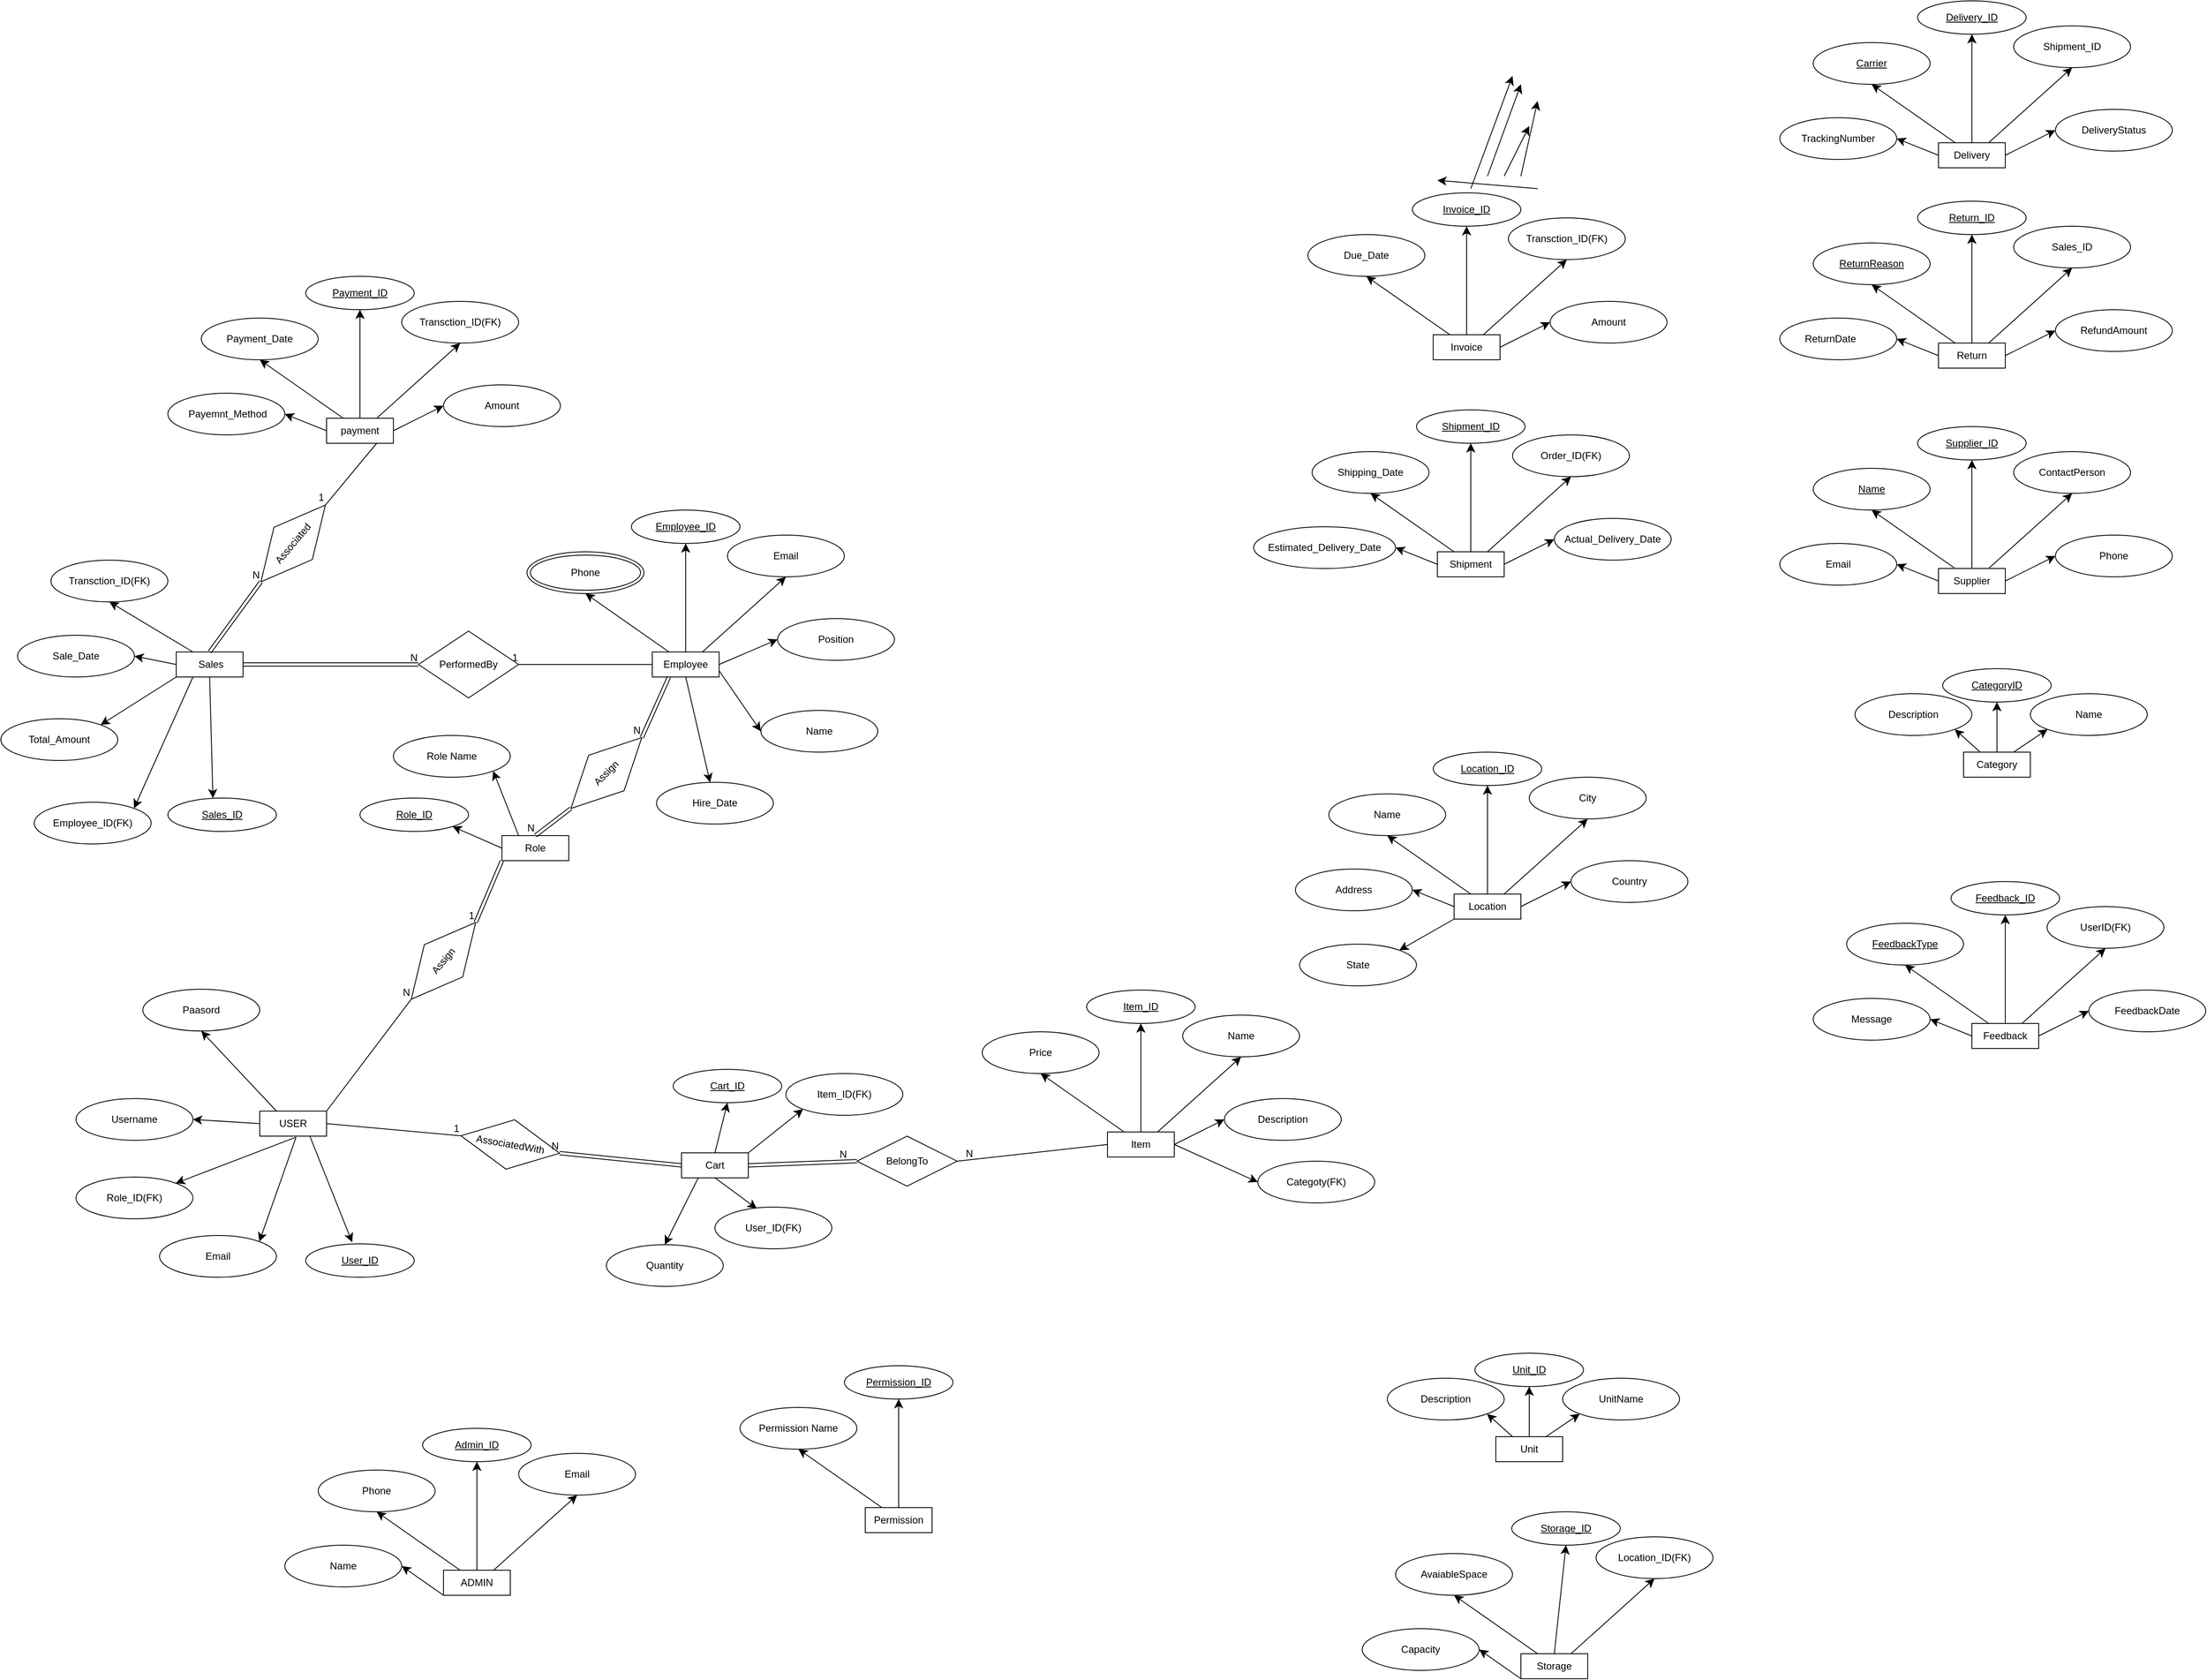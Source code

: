 <mxfile version="24.2.5" type="github">
  <diagram id="R2lEEEUBdFMjLlhIrx00" name="Page-1">
    <mxGraphModel dx="6940" dy="2087" grid="1" gridSize="10" guides="1" tooltips="1" connect="1" arrows="1" fold="1" page="1" pageScale="1" pageWidth="850" pageHeight="1100" math="0" shadow="0" extFonts="Permanent Marker^https://fonts.googleapis.com/css?family=Permanent+Marker">
      <root>
        <mxCell id="0" />
        <mxCell id="1" parent="0" />
        <mxCell id="9EIJNcuah8gAvyVcpaho-1" value="USER" style="rounded=0;whiteSpace=wrap;html=1;" vertex="1" parent="1">
          <mxGeometry x="-1050" y="1430" width="80" height="30" as="geometry" />
        </mxCell>
        <mxCell id="9EIJNcuah8gAvyVcpaho-31" value="&lt;u&gt;User_ID&lt;/u&gt;" style="ellipse;whiteSpace=wrap;html=1;" vertex="1" parent="1">
          <mxGeometry x="-995" y="1589.04" width="130" height="40" as="geometry" />
        </mxCell>
        <mxCell id="9EIJNcuah8gAvyVcpaho-32" value="" style="endArrow=classic;html=1;rounded=0;fontSize=12;startSize=8;endSize=8;curved=1;exitX=0.75;exitY=1;exitDx=0;exitDy=0;entryX=0.428;entryY=-0.049;entryDx=0;entryDy=0;entryPerimeter=0;" edge="1" parent="1" source="9EIJNcuah8gAvyVcpaho-1" target="9EIJNcuah8gAvyVcpaho-31">
          <mxGeometry width="50" height="50" relative="1" as="geometry">
            <mxPoint x="-1020" y="1394.04" as="sourcePoint" />
            <mxPoint x="-970" y="1344.04" as="targetPoint" />
          </mxGeometry>
        </mxCell>
        <mxCell id="9EIJNcuah8gAvyVcpaho-33" value="Username" style="ellipse;whiteSpace=wrap;html=1;" vertex="1" parent="1">
          <mxGeometry x="-1270" y="1415" width="140" height="50" as="geometry" />
        </mxCell>
        <mxCell id="9EIJNcuah8gAvyVcpaho-34" value="Paasord" style="ellipse;whiteSpace=wrap;html=1;" vertex="1" parent="1">
          <mxGeometry x="-1190" y="1284.04" width="140" height="50" as="geometry" />
        </mxCell>
        <mxCell id="9EIJNcuah8gAvyVcpaho-36" value="Email" style="ellipse;whiteSpace=wrap;html=1;" vertex="1" parent="1">
          <mxGeometry x="-1170" y="1579.04" width="140" height="50" as="geometry" />
        </mxCell>
        <mxCell id="9EIJNcuah8gAvyVcpaho-37" value="Role_ID(FK)" style="ellipse;whiteSpace=wrap;html=1;" vertex="1" parent="1">
          <mxGeometry x="-1270" y="1509.04" width="140" height="50" as="geometry" />
        </mxCell>
        <mxCell id="9EIJNcuah8gAvyVcpaho-38" value="" style="endArrow=classic;html=1;rounded=0;fontSize=12;startSize=8;endSize=8;curved=1;exitX=0;exitY=0.5;exitDx=0;exitDy=0;entryX=1;entryY=0.5;entryDx=0;entryDy=0;" edge="1" parent="1" source="9EIJNcuah8gAvyVcpaho-1" target="9EIJNcuah8gAvyVcpaho-33">
          <mxGeometry width="50" height="50" relative="1" as="geometry">
            <mxPoint x="-990" y="1414.04" as="sourcePoint" />
            <mxPoint x="-990" y="1284.04" as="targetPoint" />
          </mxGeometry>
        </mxCell>
        <mxCell id="9EIJNcuah8gAvyVcpaho-39" value="" style="endArrow=classic;html=1;rounded=0;fontSize=12;startSize=8;endSize=8;curved=1;exitX=0.25;exitY=0;exitDx=0;exitDy=0;entryX=0.5;entryY=1;entryDx=0;entryDy=0;" edge="1" parent="1" source="9EIJNcuah8gAvyVcpaho-1" target="9EIJNcuah8gAvyVcpaho-34">
          <mxGeometry width="50" height="50" relative="1" as="geometry">
            <mxPoint x="-980" y="1424.04" as="sourcePoint" />
            <mxPoint x="-980" y="1294.04" as="targetPoint" />
          </mxGeometry>
        </mxCell>
        <mxCell id="9EIJNcuah8gAvyVcpaho-40" value="" style="endArrow=classic;html=1;rounded=0;fontSize=12;startSize=8;endSize=8;curved=1;exitX=0.545;exitY=1.039;exitDx=0;exitDy=0;entryX=1;entryY=0;entryDx=0;entryDy=0;exitPerimeter=0;" edge="1" parent="1" source="9EIJNcuah8gAvyVcpaho-1" target="9EIJNcuah8gAvyVcpaho-37">
          <mxGeometry width="50" height="50" relative="1" as="geometry">
            <mxPoint x="-970" y="1434.04" as="sourcePoint" />
            <mxPoint x="-970" y="1304.04" as="targetPoint" />
          </mxGeometry>
        </mxCell>
        <mxCell id="9EIJNcuah8gAvyVcpaho-41" value="" style="endArrow=classic;html=1;rounded=0;fontSize=12;startSize=8;endSize=8;curved=1;exitX=0.541;exitY=1.06;exitDx=0;exitDy=0;entryX=1;entryY=0;entryDx=0;entryDy=0;exitPerimeter=0;" edge="1" parent="1" source="9EIJNcuah8gAvyVcpaho-1" target="9EIJNcuah8gAvyVcpaho-36">
          <mxGeometry width="50" height="50" relative="1" as="geometry">
            <mxPoint x="-960" y="1444.04" as="sourcePoint" />
            <mxPoint x="-960" y="1314.04" as="targetPoint" />
          </mxGeometry>
        </mxCell>
        <mxCell id="9EIJNcuah8gAvyVcpaho-43" value="Role" style="rounded=0;whiteSpace=wrap;html=1;" vertex="1" parent="1">
          <mxGeometry x="-760" y="1100" width="80" height="30" as="geometry" />
        </mxCell>
        <mxCell id="9EIJNcuah8gAvyVcpaho-44" value="&lt;u&gt;Role_ID&lt;/u&gt;" style="ellipse;whiteSpace=wrap;html=1;" vertex="1" parent="1">
          <mxGeometry x="-930" y="1055" width="130" height="40" as="geometry" />
        </mxCell>
        <mxCell id="9EIJNcuah8gAvyVcpaho-45" value="" style="endArrow=classic;html=1;rounded=0;fontSize=12;startSize=8;endSize=8;curved=1;exitX=0;exitY=0.5;exitDx=0;exitDy=0;entryX=1;entryY=1;entryDx=0;entryDy=0;" edge="1" parent="1" source="9EIJNcuah8gAvyVcpaho-43" target="9EIJNcuah8gAvyVcpaho-44">
          <mxGeometry width="50" height="50" relative="1" as="geometry">
            <mxPoint x="-850.67" y="1061.16" as="sourcePoint" />
            <mxPoint x="-800.67" y="1011.16" as="targetPoint" />
          </mxGeometry>
        </mxCell>
        <mxCell id="9EIJNcuah8gAvyVcpaho-47" value="Role Name" style="ellipse;whiteSpace=wrap;html=1;" vertex="1" parent="1">
          <mxGeometry x="-890" y="980" width="140" height="50" as="geometry" />
        </mxCell>
        <mxCell id="9EIJNcuah8gAvyVcpaho-51" value="" style="endArrow=classic;html=1;rounded=0;fontSize=12;startSize=8;endSize=8;curved=1;exitX=0.25;exitY=0;exitDx=0;exitDy=0;entryX=1;entryY=1;entryDx=0;entryDy=0;" edge="1" parent="1" source="9EIJNcuah8gAvyVcpaho-43" target="9EIJNcuah8gAvyVcpaho-47">
          <mxGeometry width="50" height="50" relative="1" as="geometry">
            <mxPoint x="-810.67" y="1091.16" as="sourcePoint" />
            <mxPoint x="-810.67" y="961.16" as="targetPoint" />
          </mxGeometry>
        </mxCell>
        <mxCell id="9EIJNcuah8gAvyVcpaho-66" value="Employee" style="rounded=0;whiteSpace=wrap;html=1;" vertex="1" parent="1">
          <mxGeometry x="-580" y="880" width="80" height="30" as="geometry" />
        </mxCell>
        <mxCell id="9EIJNcuah8gAvyVcpaho-67" value="&lt;u&gt;Employee_ID&lt;/u&gt;" style="ellipse;whiteSpace=wrap;html=1;" vertex="1" parent="1">
          <mxGeometry x="-605" y="710" width="130" height="40" as="geometry" />
        </mxCell>
        <mxCell id="9EIJNcuah8gAvyVcpaho-68" value="" style="endArrow=classic;html=1;rounded=0;fontSize=12;startSize=8;endSize=8;curved=1;exitX=0.5;exitY=0;exitDx=0;exitDy=0;entryX=0.5;entryY=1;entryDx=0;entryDy=0;" edge="1" parent="1" source="9EIJNcuah8gAvyVcpaho-66" target="9EIJNcuah8gAvyVcpaho-67">
          <mxGeometry width="50" height="50" relative="1" as="geometry">
            <mxPoint x="-560" y="870" as="sourcePoint" />
            <mxPoint x="-510" y="820" as="targetPoint" />
          </mxGeometry>
        </mxCell>
        <mxCell id="9EIJNcuah8gAvyVcpaho-69" value="Name" style="ellipse;whiteSpace=wrap;html=1;" vertex="1" parent="1">
          <mxGeometry x="-450" y="950" width="140" height="50" as="geometry" />
        </mxCell>
        <mxCell id="9EIJNcuah8gAvyVcpaho-70" value="Phone" style="ellipse;shape=doubleEllipse;whiteSpace=wrap;html=1;" vertex="1" parent="1">
          <mxGeometry x="-730" y="760" width="140" height="50" as="geometry" />
        </mxCell>
        <mxCell id="9EIJNcuah8gAvyVcpaho-71" value="Email" style="ellipse;whiteSpace=wrap;html=1;" vertex="1" parent="1">
          <mxGeometry x="-490" y="740" width="140" height="50" as="geometry" />
        </mxCell>
        <mxCell id="9EIJNcuah8gAvyVcpaho-72" value="Position" style="ellipse;whiteSpace=wrap;html=1;" vertex="1" parent="1">
          <mxGeometry x="-430" y="840" width="140" height="50" as="geometry" />
        </mxCell>
        <mxCell id="9EIJNcuah8gAvyVcpaho-73" value="" style="endArrow=classic;html=1;rounded=0;fontSize=12;startSize=8;endSize=8;curved=1;exitX=1;exitY=0.75;exitDx=0;exitDy=0;entryX=0;entryY=0.5;entryDx=0;entryDy=0;" edge="1" parent="1" source="9EIJNcuah8gAvyVcpaho-66" target="9EIJNcuah8gAvyVcpaho-69">
          <mxGeometry width="50" height="50" relative="1" as="geometry">
            <mxPoint x="-530" y="890" as="sourcePoint" />
            <mxPoint x="-530" y="760" as="targetPoint" />
          </mxGeometry>
        </mxCell>
        <mxCell id="9EIJNcuah8gAvyVcpaho-74" value="" style="endArrow=classic;html=1;rounded=0;fontSize=12;startSize=8;endSize=8;curved=1;exitX=0.25;exitY=0;exitDx=0;exitDy=0;entryX=0.5;entryY=1;entryDx=0;entryDy=0;" edge="1" parent="1" source="9EIJNcuah8gAvyVcpaho-66" target="9EIJNcuah8gAvyVcpaho-70">
          <mxGeometry width="50" height="50" relative="1" as="geometry">
            <mxPoint x="-520" y="900" as="sourcePoint" />
            <mxPoint x="-520" y="770" as="targetPoint" />
          </mxGeometry>
        </mxCell>
        <mxCell id="9EIJNcuah8gAvyVcpaho-75" value="" style="endArrow=classic;html=1;rounded=0;fontSize=12;startSize=8;endSize=8;curved=1;exitX=1;exitY=0.5;exitDx=0;exitDy=0;entryX=0;entryY=0.5;entryDx=0;entryDy=0;" edge="1" parent="1" source="9EIJNcuah8gAvyVcpaho-66" target="9EIJNcuah8gAvyVcpaho-72">
          <mxGeometry width="50" height="50" relative="1" as="geometry">
            <mxPoint x="-510" y="910" as="sourcePoint" />
            <mxPoint x="-510" y="780" as="targetPoint" />
          </mxGeometry>
        </mxCell>
        <mxCell id="9EIJNcuah8gAvyVcpaho-76" value="" style="endArrow=classic;html=1;rounded=0;fontSize=12;startSize=8;endSize=8;curved=1;exitX=0.75;exitY=0;exitDx=0;exitDy=0;entryX=0.5;entryY=1;entryDx=0;entryDy=0;" edge="1" parent="1" source="9EIJNcuah8gAvyVcpaho-66" target="9EIJNcuah8gAvyVcpaho-71">
          <mxGeometry width="50" height="50" relative="1" as="geometry">
            <mxPoint x="-500" y="920" as="sourcePoint" />
            <mxPoint x="-500" y="790" as="targetPoint" />
          </mxGeometry>
        </mxCell>
        <mxCell id="9EIJNcuah8gAvyVcpaho-77" value="Permission" style="rounded=0;whiteSpace=wrap;html=1;" vertex="1" parent="1">
          <mxGeometry x="-325" y="1905" width="80" height="30" as="geometry" />
        </mxCell>
        <mxCell id="9EIJNcuah8gAvyVcpaho-78" value="&lt;u&gt;Permission_ID&lt;/u&gt;" style="ellipse;whiteSpace=wrap;html=1;" vertex="1" parent="1">
          <mxGeometry x="-350" y="1735" width="130" height="40" as="geometry" />
        </mxCell>
        <mxCell id="9EIJNcuah8gAvyVcpaho-79" value="" style="endArrow=classic;html=1;rounded=0;fontSize=12;startSize=8;endSize=8;curved=1;exitX=0.5;exitY=0;exitDx=0;exitDy=0;entryX=0.5;entryY=1;entryDx=0;entryDy=0;" edge="1" parent="1" source="9EIJNcuah8gAvyVcpaho-77" target="9EIJNcuah8gAvyVcpaho-78">
          <mxGeometry width="50" height="50" relative="1" as="geometry">
            <mxPoint x="-305" y="1895" as="sourcePoint" />
            <mxPoint x="-255" y="1845" as="targetPoint" />
          </mxGeometry>
        </mxCell>
        <mxCell id="9EIJNcuah8gAvyVcpaho-80" value="Permission Name" style="ellipse;whiteSpace=wrap;html=1;" vertex="1" parent="1">
          <mxGeometry x="-475" y="1785" width="140" height="50" as="geometry" />
        </mxCell>
        <mxCell id="9EIJNcuah8gAvyVcpaho-81" value="" style="endArrow=classic;html=1;rounded=0;fontSize=12;startSize=8;endSize=8;curved=1;exitX=0.25;exitY=0;exitDx=0;exitDy=0;entryX=0.5;entryY=1;entryDx=0;entryDy=0;" edge="1" parent="1" source="9EIJNcuah8gAvyVcpaho-77" target="9EIJNcuah8gAvyVcpaho-80">
          <mxGeometry width="50" height="50" relative="1" as="geometry">
            <mxPoint x="-265" y="1925" as="sourcePoint" />
            <mxPoint x="-265" y="1795" as="targetPoint" />
          </mxGeometry>
        </mxCell>
        <mxCell id="9EIJNcuah8gAvyVcpaho-82" value="Hire_Date" style="ellipse;whiteSpace=wrap;html=1;" vertex="1" parent="1">
          <mxGeometry x="-575" y="1036.16" width="140" height="50" as="geometry" />
        </mxCell>
        <mxCell id="9EIJNcuah8gAvyVcpaho-83" value="" style="endArrow=classic;html=1;rounded=0;fontSize=12;startSize=8;endSize=8;curved=1;exitX=0.5;exitY=1;exitDx=0;exitDy=0;" edge="1" parent="1" source="9EIJNcuah8gAvyVcpaho-66" target="9EIJNcuah8gAvyVcpaho-82">
          <mxGeometry width="50" height="50" relative="1" as="geometry">
            <mxPoint x="-570" y="920" as="sourcePoint" />
            <mxPoint x="-620" y="885" as="targetPoint" />
          </mxGeometry>
        </mxCell>
        <mxCell id="9EIJNcuah8gAvyVcpaho-84" value="ADMIN" style="rounded=0;whiteSpace=wrap;html=1;" vertex="1" parent="1">
          <mxGeometry x="-830" y="1980" width="80" height="30" as="geometry" />
        </mxCell>
        <mxCell id="9EIJNcuah8gAvyVcpaho-85" value="&lt;u&gt;Admin_ID&lt;/u&gt;" style="ellipse;whiteSpace=wrap;html=1;" vertex="1" parent="1">
          <mxGeometry x="-855" y="1810" width="130" height="40" as="geometry" />
        </mxCell>
        <mxCell id="9EIJNcuah8gAvyVcpaho-86" value="" style="endArrow=classic;html=1;rounded=0;fontSize=12;startSize=8;endSize=8;curved=1;exitX=0.5;exitY=0;exitDx=0;exitDy=0;entryX=0.5;entryY=1;entryDx=0;entryDy=0;" edge="1" parent="1" source="9EIJNcuah8gAvyVcpaho-84" target="9EIJNcuah8gAvyVcpaho-85">
          <mxGeometry width="50" height="50" relative="1" as="geometry">
            <mxPoint x="-810" y="1970" as="sourcePoint" />
            <mxPoint x="-760" y="1920" as="targetPoint" />
          </mxGeometry>
        </mxCell>
        <mxCell id="9EIJNcuah8gAvyVcpaho-87" value="Name" style="ellipse;whiteSpace=wrap;html=1;" vertex="1" parent="1">
          <mxGeometry x="-1020" y="1950" width="140" height="50" as="geometry" />
        </mxCell>
        <mxCell id="9EIJNcuah8gAvyVcpaho-88" value="Phone" style="ellipse;whiteSpace=wrap;html=1;" vertex="1" parent="1">
          <mxGeometry x="-980" y="1860" width="140" height="50" as="geometry" />
        </mxCell>
        <mxCell id="9EIJNcuah8gAvyVcpaho-89" value="Email" style="ellipse;whiteSpace=wrap;html=1;" vertex="1" parent="1">
          <mxGeometry x="-740" y="1840" width="140" height="50" as="geometry" />
        </mxCell>
        <mxCell id="9EIJNcuah8gAvyVcpaho-91" value="" style="endArrow=classic;html=1;rounded=0;fontSize=12;startSize=8;endSize=8;curved=1;exitX=0;exitY=1;exitDx=0;exitDy=0;entryX=1;entryY=0.5;entryDx=0;entryDy=0;" edge="1" parent="1" source="9EIJNcuah8gAvyVcpaho-84" target="9EIJNcuah8gAvyVcpaho-87">
          <mxGeometry width="50" height="50" relative="1" as="geometry">
            <mxPoint x="-780" y="1990" as="sourcePoint" />
            <mxPoint x="-780" y="1860" as="targetPoint" />
          </mxGeometry>
        </mxCell>
        <mxCell id="9EIJNcuah8gAvyVcpaho-92" value="" style="endArrow=classic;html=1;rounded=0;fontSize=12;startSize=8;endSize=8;curved=1;exitX=0.25;exitY=0;exitDx=0;exitDy=0;entryX=0.5;entryY=1;entryDx=0;entryDy=0;" edge="1" parent="1" source="9EIJNcuah8gAvyVcpaho-84" target="9EIJNcuah8gAvyVcpaho-88">
          <mxGeometry width="50" height="50" relative="1" as="geometry">
            <mxPoint x="-770" y="2000" as="sourcePoint" />
            <mxPoint x="-770" y="1870" as="targetPoint" />
          </mxGeometry>
        </mxCell>
        <mxCell id="9EIJNcuah8gAvyVcpaho-94" value="" style="endArrow=classic;html=1;rounded=0;fontSize=12;startSize=8;endSize=8;curved=1;exitX=0.75;exitY=0;exitDx=0;exitDy=0;entryX=0.5;entryY=1;entryDx=0;entryDy=0;" edge="1" parent="1" source="9EIJNcuah8gAvyVcpaho-84" target="9EIJNcuah8gAvyVcpaho-89">
          <mxGeometry width="50" height="50" relative="1" as="geometry">
            <mxPoint x="-750" y="2020" as="sourcePoint" />
            <mxPoint x="-750" y="1890" as="targetPoint" />
          </mxGeometry>
        </mxCell>
        <mxCell id="9EIJNcuah8gAvyVcpaho-95" value="&amp;nbsp;Sales" style="rounded=0;whiteSpace=wrap;html=1;" vertex="1" parent="1">
          <mxGeometry x="-1150" y="880" width="80" height="30" as="geometry" />
        </mxCell>
        <mxCell id="9EIJNcuah8gAvyVcpaho-96" value="&lt;u&gt;Sales_ID&lt;/u&gt;" style="ellipse;whiteSpace=wrap;html=1;" vertex="1" parent="1">
          <mxGeometry x="-1160" y="1055" width="130" height="40" as="geometry" />
        </mxCell>
        <mxCell id="9EIJNcuah8gAvyVcpaho-97" value="" style="endArrow=classic;html=1;rounded=0;fontSize=12;startSize=8;endSize=8;curved=1;exitX=0.5;exitY=1;exitDx=0;exitDy=0;entryX=0.415;entryY=0.003;entryDx=0;entryDy=0;entryPerimeter=0;" edge="1" parent="1" source="9EIJNcuah8gAvyVcpaho-95" target="9EIJNcuah8gAvyVcpaho-96">
          <mxGeometry width="50" height="50" relative="1" as="geometry">
            <mxPoint x="-1130" y="880" as="sourcePoint" />
            <mxPoint x="-1080" y="830" as="targetPoint" />
          </mxGeometry>
        </mxCell>
        <mxCell id="9EIJNcuah8gAvyVcpaho-98" value="Sale_Date" style="ellipse;whiteSpace=wrap;html=1;" vertex="1" parent="1">
          <mxGeometry x="-1340" y="860" width="140" height="50" as="geometry" />
        </mxCell>
        <mxCell id="9EIJNcuah8gAvyVcpaho-99" value="Transction_ID(FK)" style="ellipse;whiteSpace=wrap;html=1;" vertex="1" parent="1">
          <mxGeometry x="-1300" y="770" width="140" height="50" as="geometry" />
        </mxCell>
        <mxCell id="9EIJNcuah8gAvyVcpaho-100" value="Employee_ID(FK)" style="ellipse;whiteSpace=wrap;html=1;" vertex="1" parent="1">
          <mxGeometry x="-1320" y="1060" width="140" height="50" as="geometry" />
        </mxCell>
        <mxCell id="9EIJNcuah8gAvyVcpaho-101" value="" style="endArrow=classic;html=1;rounded=0;fontSize=12;startSize=8;endSize=8;curved=1;exitX=0;exitY=0.5;exitDx=0;exitDy=0;entryX=1;entryY=0.5;entryDx=0;entryDy=0;" edge="1" parent="1" source="9EIJNcuah8gAvyVcpaho-95" target="9EIJNcuah8gAvyVcpaho-98">
          <mxGeometry width="50" height="50" relative="1" as="geometry">
            <mxPoint x="-1100" y="900" as="sourcePoint" />
            <mxPoint x="-1100" y="770" as="targetPoint" />
          </mxGeometry>
        </mxCell>
        <mxCell id="9EIJNcuah8gAvyVcpaho-102" value="" style="endArrow=classic;html=1;rounded=0;fontSize=12;startSize=8;endSize=8;curved=1;exitX=0.25;exitY=0;exitDx=0;exitDy=0;entryX=0.5;entryY=1;entryDx=0;entryDy=0;" edge="1" parent="1" source="9EIJNcuah8gAvyVcpaho-95" target="9EIJNcuah8gAvyVcpaho-99">
          <mxGeometry width="50" height="50" relative="1" as="geometry">
            <mxPoint x="-1090" y="910" as="sourcePoint" />
            <mxPoint x="-1090" y="780" as="targetPoint" />
          </mxGeometry>
        </mxCell>
        <mxCell id="9EIJNcuah8gAvyVcpaho-104" value="Total_Amount" style="ellipse;whiteSpace=wrap;html=1;" vertex="1" parent="1">
          <mxGeometry x="-1360" y="960" width="140" height="50" as="geometry" />
        </mxCell>
        <mxCell id="9EIJNcuah8gAvyVcpaho-105" value="" style="endArrow=classic;html=1;rounded=0;fontSize=12;startSize=8;endSize=8;curved=1;exitX=0;exitY=1;exitDx=0;exitDy=0;entryX=1;entryY=0;entryDx=0;entryDy=0;" edge="1" parent="1" source="9EIJNcuah8gAvyVcpaho-95" target="9EIJNcuah8gAvyVcpaho-104">
          <mxGeometry width="50" height="50" relative="1" as="geometry">
            <mxPoint x="-1140" y="915" as="sourcePoint" />
            <mxPoint x="-1190" y="895" as="targetPoint" />
          </mxGeometry>
        </mxCell>
        <mxCell id="9EIJNcuah8gAvyVcpaho-117" value="payment" style="rounded=0;whiteSpace=wrap;html=1;" vertex="1" parent="1">
          <mxGeometry x="-970" y="600" width="80" height="30" as="geometry" />
        </mxCell>
        <mxCell id="9EIJNcuah8gAvyVcpaho-118" value="&lt;u&gt;Payment_ID&lt;/u&gt;" style="ellipse;whiteSpace=wrap;html=1;" vertex="1" parent="1">
          <mxGeometry x="-995" y="430" width="130" height="40" as="geometry" />
        </mxCell>
        <mxCell id="9EIJNcuah8gAvyVcpaho-119" value="" style="endArrow=classic;html=1;rounded=0;fontSize=12;startSize=8;endSize=8;curved=1;exitX=0.5;exitY=0;exitDx=0;exitDy=0;entryX=0.5;entryY=1;entryDx=0;entryDy=0;" edge="1" parent="1" source="9EIJNcuah8gAvyVcpaho-117" target="9EIJNcuah8gAvyVcpaho-118">
          <mxGeometry width="50" height="50" relative="1" as="geometry">
            <mxPoint x="-950" y="590" as="sourcePoint" />
            <mxPoint x="-900" y="540" as="targetPoint" />
          </mxGeometry>
        </mxCell>
        <mxCell id="9EIJNcuah8gAvyVcpaho-120" value="&amp;nbsp;Payemnt_Method" style="ellipse;whiteSpace=wrap;html=1;" vertex="1" parent="1">
          <mxGeometry x="-1160" y="570" width="140" height="50" as="geometry" />
        </mxCell>
        <mxCell id="9EIJNcuah8gAvyVcpaho-121" value="Payment_Date" style="ellipse;whiteSpace=wrap;html=1;" vertex="1" parent="1">
          <mxGeometry x="-1120" y="480" width="140" height="50" as="geometry" />
        </mxCell>
        <mxCell id="9EIJNcuah8gAvyVcpaho-122" value="Transction_ID(FK)" style="ellipse;whiteSpace=wrap;html=1;" vertex="1" parent="1">
          <mxGeometry x="-880" y="460" width="140" height="50" as="geometry" />
        </mxCell>
        <mxCell id="9EIJNcuah8gAvyVcpaho-123" value="" style="endArrow=classic;html=1;rounded=0;fontSize=12;startSize=8;endSize=8;curved=1;exitX=0;exitY=0.5;exitDx=0;exitDy=0;entryX=1;entryY=0.5;entryDx=0;entryDy=0;" edge="1" parent="1" source="9EIJNcuah8gAvyVcpaho-117" target="9EIJNcuah8gAvyVcpaho-120">
          <mxGeometry width="50" height="50" relative="1" as="geometry">
            <mxPoint x="-920" y="610" as="sourcePoint" />
            <mxPoint x="-920" y="480" as="targetPoint" />
          </mxGeometry>
        </mxCell>
        <mxCell id="9EIJNcuah8gAvyVcpaho-124" value="" style="endArrow=classic;html=1;rounded=0;fontSize=12;startSize=8;endSize=8;curved=1;exitX=0.25;exitY=0;exitDx=0;exitDy=0;entryX=0.5;entryY=1;entryDx=0;entryDy=0;" edge="1" parent="1" source="9EIJNcuah8gAvyVcpaho-117" target="9EIJNcuah8gAvyVcpaho-121">
          <mxGeometry width="50" height="50" relative="1" as="geometry">
            <mxPoint x="-910" y="620" as="sourcePoint" />
            <mxPoint x="-910" y="490" as="targetPoint" />
          </mxGeometry>
        </mxCell>
        <mxCell id="9EIJNcuah8gAvyVcpaho-125" value="" style="endArrow=classic;html=1;rounded=0;fontSize=12;startSize=8;endSize=8;curved=1;exitX=0.75;exitY=0;exitDx=0;exitDy=0;entryX=0.5;entryY=1;entryDx=0;entryDy=0;" edge="1" parent="1" source="9EIJNcuah8gAvyVcpaho-117" target="9EIJNcuah8gAvyVcpaho-122">
          <mxGeometry width="50" height="50" relative="1" as="geometry">
            <mxPoint x="-890" y="640" as="sourcePoint" />
            <mxPoint x="-890" y="510" as="targetPoint" />
          </mxGeometry>
        </mxCell>
        <mxCell id="9EIJNcuah8gAvyVcpaho-126" value="Amount" style="ellipse;whiteSpace=wrap;html=1;" vertex="1" parent="1">
          <mxGeometry x="-830" y="560" width="140" height="50" as="geometry" />
        </mxCell>
        <mxCell id="9EIJNcuah8gAvyVcpaho-127" value="" style="endArrow=classic;html=1;rounded=0;fontSize=12;startSize=8;endSize=8;curved=1;exitX=1;exitY=0.5;exitDx=0;exitDy=0;entryX=0;entryY=0.5;entryDx=0;entryDy=0;" edge="1" parent="1" source="9EIJNcuah8gAvyVcpaho-117" target="9EIJNcuah8gAvyVcpaho-126">
          <mxGeometry width="50" height="50" relative="1" as="geometry">
            <mxPoint x="-960" y="625" as="sourcePoint" />
            <mxPoint x="-1010" y="605" as="targetPoint" />
          </mxGeometry>
        </mxCell>
        <mxCell id="9EIJNcuah8gAvyVcpaho-128" value="Invoice" style="rounded=0;whiteSpace=wrap;html=1;" vertex="1" parent="1">
          <mxGeometry x="355" y="500" width="80" height="30" as="geometry" />
        </mxCell>
        <mxCell id="9EIJNcuah8gAvyVcpaho-129" value="&lt;u&gt;Invoice_ID&lt;/u&gt;" style="ellipse;whiteSpace=wrap;html=1;" vertex="1" parent="1">
          <mxGeometry x="330" y="330" width="130" height="40" as="geometry" />
        </mxCell>
        <mxCell id="9EIJNcuah8gAvyVcpaho-130" value="" style="endArrow=classic;html=1;rounded=0;fontSize=12;startSize=8;endSize=8;curved=1;exitX=0.5;exitY=0;exitDx=0;exitDy=0;entryX=0.5;entryY=1;entryDx=0;entryDy=0;" edge="1" parent="1" source="9EIJNcuah8gAvyVcpaho-128" target="9EIJNcuah8gAvyVcpaho-129">
          <mxGeometry width="50" height="50" relative="1" as="geometry">
            <mxPoint x="375" y="490" as="sourcePoint" />
            <mxPoint x="425" y="440" as="targetPoint" />
          </mxGeometry>
        </mxCell>
        <mxCell id="9EIJNcuah8gAvyVcpaho-132" value="Due_Date" style="ellipse;whiteSpace=wrap;html=1;" vertex="1" parent="1">
          <mxGeometry x="205" y="380" width="140" height="50" as="geometry" />
        </mxCell>
        <mxCell id="9EIJNcuah8gAvyVcpaho-133" value="Transction_ID(FK)" style="ellipse;whiteSpace=wrap;html=1;" vertex="1" parent="1">
          <mxGeometry x="445" y="360" width="140" height="50" as="geometry" />
        </mxCell>
        <mxCell id="9EIJNcuah8gAvyVcpaho-135" value="" style="endArrow=classic;html=1;rounded=0;fontSize=12;startSize=8;endSize=8;curved=1;exitX=0.25;exitY=0;exitDx=0;exitDy=0;entryX=0.5;entryY=1;entryDx=0;entryDy=0;" edge="1" parent="1" source="9EIJNcuah8gAvyVcpaho-128" target="9EIJNcuah8gAvyVcpaho-132">
          <mxGeometry width="50" height="50" relative="1" as="geometry">
            <mxPoint x="415" y="520" as="sourcePoint" />
            <mxPoint x="415" y="390" as="targetPoint" />
          </mxGeometry>
        </mxCell>
        <mxCell id="9EIJNcuah8gAvyVcpaho-136" value="" style="endArrow=classic;html=1;rounded=0;fontSize=12;startSize=8;endSize=8;curved=1;exitX=0.75;exitY=0;exitDx=0;exitDy=0;entryX=0.5;entryY=1;entryDx=0;entryDy=0;" edge="1" parent="1" source="9EIJNcuah8gAvyVcpaho-128" target="9EIJNcuah8gAvyVcpaho-133">
          <mxGeometry width="50" height="50" relative="1" as="geometry">
            <mxPoint x="435" y="540" as="sourcePoint" />
            <mxPoint x="435" y="410" as="targetPoint" />
          </mxGeometry>
        </mxCell>
        <mxCell id="9EIJNcuah8gAvyVcpaho-137" value="Amount" style="ellipse;whiteSpace=wrap;html=1;" vertex="1" parent="1">
          <mxGeometry x="495" y="460" width="140" height="50" as="geometry" />
        </mxCell>
        <mxCell id="9EIJNcuah8gAvyVcpaho-138" value="" style="endArrow=classic;html=1;rounded=0;fontSize=12;startSize=8;endSize=8;curved=1;exitX=1;exitY=0.5;exitDx=0;exitDy=0;entryX=0;entryY=0.5;entryDx=0;entryDy=0;" edge="1" parent="1" source="9EIJNcuah8gAvyVcpaho-128" target="9EIJNcuah8gAvyVcpaho-137">
          <mxGeometry width="50" height="50" relative="1" as="geometry">
            <mxPoint x="365" y="525" as="sourcePoint" />
            <mxPoint x="315" y="505" as="targetPoint" />
          </mxGeometry>
        </mxCell>
        <mxCell id="9EIJNcuah8gAvyVcpaho-139" value="Shipment" style="rounded=0;whiteSpace=wrap;html=1;" vertex="1" parent="1">
          <mxGeometry x="360" y="760" width="80" height="30" as="geometry" />
        </mxCell>
        <mxCell id="9EIJNcuah8gAvyVcpaho-140" value="&lt;u&gt;Shipment_ID&lt;/u&gt;" style="ellipse;whiteSpace=wrap;html=1;" vertex="1" parent="1">
          <mxGeometry x="335" y="590" width="130" height="40" as="geometry" />
        </mxCell>
        <mxCell id="9EIJNcuah8gAvyVcpaho-141" value="" style="endArrow=classic;html=1;rounded=0;fontSize=12;startSize=8;endSize=8;curved=1;exitX=0.5;exitY=0;exitDx=0;exitDy=0;entryX=0.5;entryY=1;entryDx=0;entryDy=0;" edge="1" parent="1" source="9EIJNcuah8gAvyVcpaho-139" target="9EIJNcuah8gAvyVcpaho-140">
          <mxGeometry width="50" height="50" relative="1" as="geometry">
            <mxPoint x="380" y="750" as="sourcePoint" />
            <mxPoint x="430" y="700" as="targetPoint" />
          </mxGeometry>
        </mxCell>
        <mxCell id="9EIJNcuah8gAvyVcpaho-142" value="Estimated_Delivery_Date" style="ellipse;whiteSpace=wrap;html=1;" vertex="1" parent="1">
          <mxGeometry x="140" y="730" width="170" height="50" as="geometry" />
        </mxCell>
        <mxCell id="9EIJNcuah8gAvyVcpaho-143" value="Shipping_Date" style="ellipse;whiteSpace=wrap;html=1;" vertex="1" parent="1">
          <mxGeometry x="210" y="640" width="140" height="50" as="geometry" />
        </mxCell>
        <mxCell id="9EIJNcuah8gAvyVcpaho-144" value="Order_ID(FK)" style="ellipse;whiteSpace=wrap;html=1;" vertex="1" parent="1">
          <mxGeometry x="450" y="620" width="140" height="50" as="geometry" />
        </mxCell>
        <mxCell id="9EIJNcuah8gAvyVcpaho-145" value="" style="endArrow=classic;html=1;rounded=0;fontSize=12;startSize=8;endSize=8;curved=1;exitX=0;exitY=0.5;exitDx=0;exitDy=0;entryX=1;entryY=0.5;entryDx=0;entryDy=0;" edge="1" parent="1" source="9EIJNcuah8gAvyVcpaho-139" target="9EIJNcuah8gAvyVcpaho-142">
          <mxGeometry width="50" height="50" relative="1" as="geometry">
            <mxPoint x="410" y="770" as="sourcePoint" />
            <mxPoint x="410" y="640" as="targetPoint" />
          </mxGeometry>
        </mxCell>
        <mxCell id="9EIJNcuah8gAvyVcpaho-146" value="" style="endArrow=classic;html=1;rounded=0;fontSize=12;startSize=8;endSize=8;curved=1;exitX=0.25;exitY=0;exitDx=0;exitDy=0;entryX=0.5;entryY=1;entryDx=0;entryDy=0;" edge="1" parent="1" source="9EIJNcuah8gAvyVcpaho-139" target="9EIJNcuah8gAvyVcpaho-143">
          <mxGeometry width="50" height="50" relative="1" as="geometry">
            <mxPoint x="420" y="780" as="sourcePoint" />
            <mxPoint x="420" y="650" as="targetPoint" />
          </mxGeometry>
        </mxCell>
        <mxCell id="9EIJNcuah8gAvyVcpaho-147" value="" style="endArrow=classic;html=1;rounded=0;fontSize=12;startSize=8;endSize=8;curved=1;exitX=0.75;exitY=0;exitDx=0;exitDy=0;entryX=0.5;entryY=1;entryDx=0;entryDy=0;" edge="1" parent="1" source="9EIJNcuah8gAvyVcpaho-139" target="9EIJNcuah8gAvyVcpaho-144">
          <mxGeometry width="50" height="50" relative="1" as="geometry">
            <mxPoint x="440" y="800" as="sourcePoint" />
            <mxPoint x="440" y="670" as="targetPoint" />
          </mxGeometry>
        </mxCell>
        <mxCell id="9EIJNcuah8gAvyVcpaho-148" value="Actual_Delivery_Date" style="ellipse;whiteSpace=wrap;html=1;" vertex="1" parent="1">
          <mxGeometry x="500" y="720" width="140" height="50" as="geometry" />
        </mxCell>
        <mxCell id="9EIJNcuah8gAvyVcpaho-149" value="" style="endArrow=classic;html=1;rounded=0;fontSize=12;startSize=8;endSize=8;curved=1;exitX=1;exitY=0.5;exitDx=0;exitDy=0;entryX=0;entryY=0.5;entryDx=0;entryDy=0;" edge="1" parent="1" source="9EIJNcuah8gAvyVcpaho-139" target="9EIJNcuah8gAvyVcpaho-148">
          <mxGeometry width="50" height="50" relative="1" as="geometry">
            <mxPoint x="370" y="785" as="sourcePoint" />
            <mxPoint x="320" y="765" as="targetPoint" />
          </mxGeometry>
        </mxCell>
        <mxCell id="9EIJNcuah8gAvyVcpaho-164" value="" style="endArrow=classic;html=1;rounded=0;fontSize=12;startSize=8;endSize=8;curved=1;exitX=0.5;exitY=0;exitDx=0;exitDy=0;entryX=0.5;entryY=1;entryDx=0;entryDy=0;" edge="1" parent="1" target="9EIJNcuah8gAvyVcpaho-163">
          <mxGeometry width="50" height="50" relative="1" as="geometry">
            <mxPoint x="440" y="310" as="sourcePoint" />
            <mxPoint x="470" y="250" as="targetPoint" />
          </mxGeometry>
        </mxCell>
        <mxCell id="9EIJNcuah8gAvyVcpaho-168" value="" style="endArrow=classic;html=1;rounded=0;fontSize=12;startSize=8;endSize=8;curved=1;exitX=0;exitY=0.5;exitDx=0;exitDy=0;entryX=1;entryY=0.5;entryDx=0;entryDy=0;" edge="1" parent="1" target="9EIJNcuah8gAvyVcpaho-165">
          <mxGeometry width="50" height="50" relative="1" as="geometry">
            <mxPoint x="400" y="325" as="sourcePoint" />
            <mxPoint x="450" y="190" as="targetPoint" />
          </mxGeometry>
        </mxCell>
        <mxCell id="9EIJNcuah8gAvyVcpaho-169" value="" style="endArrow=classic;html=1;rounded=0;fontSize=12;startSize=8;endSize=8;curved=1;exitX=0.25;exitY=0;exitDx=0;exitDy=0;entryX=0.5;entryY=1;entryDx=0;entryDy=0;" edge="1" parent="1" target="9EIJNcuah8gAvyVcpaho-166">
          <mxGeometry width="50" height="50" relative="1" as="geometry">
            <mxPoint x="420" y="310" as="sourcePoint" />
            <mxPoint x="460" y="200" as="targetPoint" />
          </mxGeometry>
        </mxCell>
        <mxCell id="9EIJNcuah8gAvyVcpaho-170" value="" style="endArrow=classic;html=1;rounded=0;fontSize=12;startSize=8;endSize=8;curved=1;exitX=0.75;exitY=0;exitDx=0;exitDy=0;entryX=0.5;entryY=1;entryDx=0;entryDy=0;" edge="1" parent="1" target="9EIJNcuah8gAvyVcpaho-167">
          <mxGeometry width="50" height="50" relative="1" as="geometry">
            <mxPoint x="460" y="310" as="sourcePoint" />
            <mxPoint x="480" y="220" as="targetPoint" />
          </mxGeometry>
        </mxCell>
        <mxCell id="9EIJNcuah8gAvyVcpaho-172" value="" style="endArrow=classic;html=1;rounded=0;fontSize=12;startSize=8;endSize=8;curved=1;exitX=1;exitY=0.5;exitDx=0;exitDy=0;entryX=0;entryY=0.5;entryDx=0;entryDy=0;" edge="1" parent="1" target="9EIJNcuah8gAvyVcpaho-171">
          <mxGeometry width="50" height="50" relative="1" as="geometry">
            <mxPoint x="480" y="325" as="sourcePoint" />
            <mxPoint x="360" y="315" as="targetPoint" />
          </mxGeometry>
        </mxCell>
        <mxCell id="9EIJNcuah8gAvyVcpaho-184" value="Location" style="rounded=0;whiteSpace=wrap;html=1;" vertex="1" parent="1">
          <mxGeometry x="380" y="1170" width="80" height="30" as="geometry" />
        </mxCell>
        <mxCell id="9EIJNcuah8gAvyVcpaho-185" value="&lt;u&gt;Location_ID&lt;/u&gt;" style="ellipse;whiteSpace=wrap;html=1;" vertex="1" parent="1">
          <mxGeometry x="355" y="1000" width="130" height="40" as="geometry" />
        </mxCell>
        <mxCell id="9EIJNcuah8gAvyVcpaho-186" value="" style="endArrow=classic;html=1;rounded=0;fontSize=12;startSize=8;endSize=8;curved=1;exitX=0.5;exitY=0;exitDx=0;exitDy=0;entryX=0.5;entryY=1;entryDx=0;entryDy=0;" edge="1" source="9EIJNcuah8gAvyVcpaho-184" target="9EIJNcuah8gAvyVcpaho-185" parent="1">
          <mxGeometry width="50" height="50" relative="1" as="geometry">
            <mxPoint x="400" y="1160" as="sourcePoint" />
            <mxPoint x="450" y="1110" as="targetPoint" />
          </mxGeometry>
        </mxCell>
        <mxCell id="9EIJNcuah8gAvyVcpaho-187" value="Address" style="ellipse;whiteSpace=wrap;html=1;" vertex="1" parent="1">
          <mxGeometry x="190" y="1140" width="140" height="50" as="geometry" />
        </mxCell>
        <mxCell id="9EIJNcuah8gAvyVcpaho-188" value="Name" style="ellipse;whiteSpace=wrap;html=1;" vertex="1" parent="1">
          <mxGeometry x="230" y="1050" width="140" height="50" as="geometry" />
        </mxCell>
        <mxCell id="9EIJNcuah8gAvyVcpaho-189" value="City" style="ellipse;whiteSpace=wrap;html=1;" vertex="1" parent="1">
          <mxGeometry x="470" y="1030" width="140" height="50" as="geometry" />
        </mxCell>
        <mxCell id="9EIJNcuah8gAvyVcpaho-190" value="" style="endArrow=classic;html=1;rounded=0;fontSize=12;startSize=8;endSize=8;curved=1;exitX=0;exitY=0.5;exitDx=0;exitDy=0;entryX=1;entryY=0.5;entryDx=0;entryDy=0;" edge="1" source="9EIJNcuah8gAvyVcpaho-184" target="9EIJNcuah8gAvyVcpaho-187" parent="1">
          <mxGeometry width="50" height="50" relative="1" as="geometry">
            <mxPoint x="430" y="1180" as="sourcePoint" />
            <mxPoint x="430" y="1050" as="targetPoint" />
          </mxGeometry>
        </mxCell>
        <mxCell id="9EIJNcuah8gAvyVcpaho-191" value="" style="endArrow=classic;html=1;rounded=0;fontSize=12;startSize=8;endSize=8;curved=1;exitX=0.25;exitY=0;exitDx=0;exitDy=0;entryX=0.5;entryY=1;entryDx=0;entryDy=0;" edge="1" source="9EIJNcuah8gAvyVcpaho-184" target="9EIJNcuah8gAvyVcpaho-188" parent="1">
          <mxGeometry width="50" height="50" relative="1" as="geometry">
            <mxPoint x="440" y="1190" as="sourcePoint" />
            <mxPoint x="440" y="1060" as="targetPoint" />
          </mxGeometry>
        </mxCell>
        <mxCell id="9EIJNcuah8gAvyVcpaho-192" value="" style="endArrow=classic;html=1;rounded=0;fontSize=12;startSize=8;endSize=8;curved=1;exitX=0.75;exitY=0;exitDx=0;exitDy=0;entryX=0.5;entryY=1;entryDx=0;entryDy=0;" edge="1" source="9EIJNcuah8gAvyVcpaho-184" target="9EIJNcuah8gAvyVcpaho-189" parent="1">
          <mxGeometry width="50" height="50" relative="1" as="geometry">
            <mxPoint x="460" y="1210" as="sourcePoint" />
            <mxPoint x="460" y="1080" as="targetPoint" />
          </mxGeometry>
        </mxCell>
        <mxCell id="9EIJNcuah8gAvyVcpaho-193" value="Country" style="ellipse;whiteSpace=wrap;html=1;" vertex="1" parent="1">
          <mxGeometry x="520" y="1130" width="140" height="50" as="geometry" />
        </mxCell>
        <mxCell id="9EIJNcuah8gAvyVcpaho-194" value="" style="endArrow=classic;html=1;rounded=0;fontSize=12;startSize=8;endSize=8;curved=1;exitX=1;exitY=0.5;exitDx=0;exitDy=0;entryX=0;entryY=0.5;entryDx=0;entryDy=0;" edge="1" source="9EIJNcuah8gAvyVcpaho-184" target="9EIJNcuah8gAvyVcpaho-193" parent="1">
          <mxGeometry width="50" height="50" relative="1" as="geometry">
            <mxPoint x="390" y="1195" as="sourcePoint" />
            <mxPoint x="340" y="1175" as="targetPoint" />
          </mxGeometry>
        </mxCell>
        <mxCell id="9EIJNcuah8gAvyVcpaho-195" value="State" style="ellipse;whiteSpace=wrap;html=1;" vertex="1" parent="1">
          <mxGeometry x="195" y="1230" width="140" height="50" as="geometry" />
        </mxCell>
        <mxCell id="9EIJNcuah8gAvyVcpaho-196" value="" style="endArrow=classic;html=1;rounded=0;fontSize=12;startSize=8;endSize=8;curved=1;entryX=1;entryY=0;entryDx=0;entryDy=0;exitX=0;exitY=1;exitDx=0;exitDy=0;" edge="1" parent="1" source="9EIJNcuah8gAvyVcpaho-184" target="9EIJNcuah8gAvyVcpaho-195">
          <mxGeometry width="50" height="50" relative="1" as="geometry">
            <mxPoint x="380" y="1200" as="sourcePoint" />
            <mxPoint x="340" y="1175" as="targetPoint" />
          </mxGeometry>
        </mxCell>
        <mxCell id="9EIJNcuah8gAvyVcpaho-197" value="Cart" style="rounded=0;whiteSpace=wrap;html=1;" vertex="1" parent="1">
          <mxGeometry x="-545" y="1480" width="80" height="30" as="geometry" />
        </mxCell>
        <mxCell id="9EIJNcuah8gAvyVcpaho-198" value="&lt;u&gt;Cart_ID&lt;/u&gt;" style="ellipse;whiteSpace=wrap;html=1;" vertex="1" parent="1">
          <mxGeometry x="-555" y="1380" width="130" height="40" as="geometry" />
        </mxCell>
        <mxCell id="9EIJNcuah8gAvyVcpaho-199" value="" style="endArrow=classic;html=1;rounded=0;fontSize=12;startSize=8;endSize=8;curved=1;exitX=0.5;exitY=0;exitDx=0;exitDy=0;entryX=0.5;entryY=1;entryDx=0;entryDy=0;" edge="1" parent="1" source="9EIJNcuah8gAvyVcpaho-197" target="9EIJNcuah8gAvyVcpaho-198">
          <mxGeometry width="50" height="50" relative="1" as="geometry">
            <mxPoint x="-525" y="1470" as="sourcePoint" />
            <mxPoint x="-475" y="1420" as="targetPoint" />
          </mxGeometry>
        </mxCell>
        <mxCell id="9EIJNcuah8gAvyVcpaho-200" value="Quantity" style="ellipse;whiteSpace=wrap;html=1;" vertex="1" parent="1">
          <mxGeometry x="-635" y="1590" width="140" height="50" as="geometry" />
        </mxCell>
        <mxCell id="9EIJNcuah8gAvyVcpaho-201" value="Item_ID(FK)" style="ellipse;whiteSpace=wrap;html=1;" vertex="1" parent="1">
          <mxGeometry x="-420" y="1385" width="140" height="50" as="geometry" />
        </mxCell>
        <mxCell id="9EIJNcuah8gAvyVcpaho-202" value="User_ID(FK)" style="ellipse;whiteSpace=wrap;html=1;" vertex="1" parent="1">
          <mxGeometry x="-505" y="1545" width="140" height="50" as="geometry" />
        </mxCell>
        <mxCell id="9EIJNcuah8gAvyVcpaho-203" value="" style="endArrow=classic;html=1;rounded=0;fontSize=12;startSize=8;endSize=8;curved=1;exitX=0.25;exitY=1;exitDx=0;exitDy=0;entryX=0.5;entryY=0;entryDx=0;entryDy=0;" edge="1" parent="1" source="9EIJNcuah8gAvyVcpaho-197" target="9EIJNcuah8gAvyVcpaho-200">
          <mxGeometry width="50" height="50" relative="1" as="geometry">
            <mxPoint x="-495" y="1490" as="sourcePoint" />
            <mxPoint x="-495" y="1360" as="targetPoint" />
          </mxGeometry>
        </mxCell>
        <mxCell id="9EIJNcuah8gAvyVcpaho-204" value="" style="endArrow=classic;html=1;rounded=0;fontSize=12;startSize=8;endSize=8;curved=1;exitX=1;exitY=0;exitDx=0;exitDy=0;entryX=0;entryY=1;entryDx=0;entryDy=0;" edge="1" parent="1" source="9EIJNcuah8gAvyVcpaho-197" target="9EIJNcuah8gAvyVcpaho-201">
          <mxGeometry width="50" height="50" relative="1" as="geometry">
            <mxPoint x="-485" y="1500" as="sourcePoint" />
            <mxPoint x="-485" y="1370" as="targetPoint" />
          </mxGeometry>
        </mxCell>
        <mxCell id="9EIJNcuah8gAvyVcpaho-205" value="" style="endArrow=classic;html=1;rounded=0;fontSize=12;startSize=8;endSize=8;curved=1;exitX=0.5;exitY=1;exitDx=0;exitDy=0;entryX=0.358;entryY=0.035;entryDx=0;entryDy=0;entryPerimeter=0;" edge="1" parent="1" source="9EIJNcuah8gAvyVcpaho-197" target="9EIJNcuah8gAvyVcpaho-202">
          <mxGeometry width="50" height="50" relative="1" as="geometry">
            <mxPoint x="-465" y="1520" as="sourcePoint" />
            <mxPoint x="-465" y="1390" as="targetPoint" />
          </mxGeometry>
        </mxCell>
        <mxCell id="9EIJNcuah8gAvyVcpaho-206" value="Unit" style="rounded=0;whiteSpace=wrap;html=1;" vertex="1" parent="1">
          <mxGeometry x="430" y="1820" width="80" height="30" as="geometry" />
        </mxCell>
        <mxCell id="9EIJNcuah8gAvyVcpaho-207" value="&lt;u&gt;Unit_ID&lt;/u&gt;" style="ellipse;whiteSpace=wrap;html=1;" vertex="1" parent="1">
          <mxGeometry x="405" y="1720" width="130" height="40" as="geometry" />
        </mxCell>
        <mxCell id="9EIJNcuah8gAvyVcpaho-208" value="" style="endArrow=classic;html=1;rounded=0;fontSize=12;startSize=8;endSize=8;curved=1;exitX=0.5;exitY=0;exitDx=0;exitDy=0;entryX=0.5;entryY=1;entryDx=0;entryDy=0;" edge="1" parent="1" source="9EIJNcuah8gAvyVcpaho-206" target="9EIJNcuah8gAvyVcpaho-207">
          <mxGeometry width="50" height="50" relative="1" as="geometry">
            <mxPoint x="450" y="1810" as="sourcePoint" />
            <mxPoint x="500" y="1760" as="targetPoint" />
          </mxGeometry>
        </mxCell>
        <mxCell id="9EIJNcuah8gAvyVcpaho-210" value="Description" style="ellipse;whiteSpace=wrap;html=1;" vertex="1" parent="1">
          <mxGeometry x="300" y="1750" width="140" height="50" as="geometry" />
        </mxCell>
        <mxCell id="9EIJNcuah8gAvyVcpaho-211" value="UnitName" style="ellipse;whiteSpace=wrap;html=1;" vertex="1" parent="1">
          <mxGeometry x="510" y="1750" width="140" height="50" as="geometry" />
        </mxCell>
        <mxCell id="9EIJNcuah8gAvyVcpaho-213" value="" style="endArrow=classic;html=1;rounded=0;fontSize=12;startSize=8;endSize=8;curved=1;exitX=0.25;exitY=0;exitDx=0;exitDy=0;entryX=1;entryY=1;entryDx=0;entryDy=0;" edge="1" parent="1" source="9EIJNcuah8gAvyVcpaho-206" target="9EIJNcuah8gAvyVcpaho-210">
          <mxGeometry width="50" height="50" relative="1" as="geometry">
            <mxPoint x="490" y="1840" as="sourcePoint" />
            <mxPoint x="490" y="1710" as="targetPoint" />
          </mxGeometry>
        </mxCell>
        <mxCell id="9EIJNcuah8gAvyVcpaho-214" value="" style="endArrow=classic;html=1;rounded=0;fontSize=12;startSize=8;endSize=8;curved=1;exitX=0.75;exitY=0;exitDx=0;exitDy=0;entryX=0;entryY=1;entryDx=0;entryDy=0;" edge="1" parent="1" source="9EIJNcuah8gAvyVcpaho-206" target="9EIJNcuah8gAvyVcpaho-211">
          <mxGeometry width="50" height="50" relative="1" as="geometry">
            <mxPoint x="510" y="1860" as="sourcePoint" />
            <mxPoint x="510" y="1730" as="targetPoint" />
          </mxGeometry>
        </mxCell>
        <mxCell id="9EIJNcuah8gAvyVcpaho-215" value="Storage" style="rounded=0;whiteSpace=wrap;html=1;" vertex="1" parent="1">
          <mxGeometry x="460" y="2080" width="80" height="30" as="geometry" />
        </mxCell>
        <mxCell id="9EIJNcuah8gAvyVcpaho-216" value="&lt;u&gt;Storage_ID&lt;/u&gt;" style="ellipse;whiteSpace=wrap;html=1;" vertex="1" parent="1">
          <mxGeometry x="449" y="1910" width="130" height="40" as="geometry" />
        </mxCell>
        <mxCell id="9EIJNcuah8gAvyVcpaho-217" value="" style="endArrow=classic;html=1;rounded=0;fontSize=12;startSize=8;endSize=8;curved=1;exitX=0.5;exitY=0;exitDx=0;exitDy=0;entryX=0.5;entryY=1;entryDx=0;entryDy=0;" edge="1" parent="1" source="9EIJNcuah8gAvyVcpaho-215" target="9EIJNcuah8gAvyVcpaho-216">
          <mxGeometry width="50" height="50" relative="1" as="geometry">
            <mxPoint x="480" y="2070" as="sourcePoint" />
            <mxPoint x="530" y="2020" as="targetPoint" />
          </mxGeometry>
        </mxCell>
        <mxCell id="9EIJNcuah8gAvyVcpaho-218" value="Capacity" style="ellipse;whiteSpace=wrap;html=1;" vertex="1" parent="1">
          <mxGeometry x="270" y="2050" width="140" height="50" as="geometry" />
        </mxCell>
        <mxCell id="9EIJNcuah8gAvyVcpaho-219" value="AvaiableSpace" style="ellipse;whiteSpace=wrap;html=1;" vertex="1" parent="1">
          <mxGeometry x="310" y="1960" width="140" height="50" as="geometry" />
        </mxCell>
        <mxCell id="9EIJNcuah8gAvyVcpaho-220" value="Location_ID(FK)" style="ellipse;whiteSpace=wrap;html=1;" vertex="1" parent="1">
          <mxGeometry x="550" y="1940" width="140" height="50" as="geometry" />
        </mxCell>
        <mxCell id="9EIJNcuah8gAvyVcpaho-221" value="" style="endArrow=classic;html=1;rounded=0;fontSize=12;startSize=8;endSize=8;curved=1;exitX=0;exitY=1;exitDx=0;exitDy=0;entryX=1;entryY=0.5;entryDx=0;entryDy=0;" edge="1" parent="1" source="9EIJNcuah8gAvyVcpaho-215" target="9EIJNcuah8gAvyVcpaho-218">
          <mxGeometry width="50" height="50" relative="1" as="geometry">
            <mxPoint x="510" y="2090" as="sourcePoint" />
            <mxPoint x="510" y="1960" as="targetPoint" />
          </mxGeometry>
        </mxCell>
        <mxCell id="9EIJNcuah8gAvyVcpaho-222" value="" style="endArrow=classic;html=1;rounded=0;fontSize=12;startSize=8;endSize=8;curved=1;exitX=0.25;exitY=0;exitDx=0;exitDy=0;entryX=0.5;entryY=1;entryDx=0;entryDy=0;" edge="1" parent="1" source="9EIJNcuah8gAvyVcpaho-215" target="9EIJNcuah8gAvyVcpaho-219">
          <mxGeometry width="50" height="50" relative="1" as="geometry">
            <mxPoint x="520" y="2100" as="sourcePoint" />
            <mxPoint x="520" y="1970" as="targetPoint" />
          </mxGeometry>
        </mxCell>
        <mxCell id="9EIJNcuah8gAvyVcpaho-223" value="" style="endArrow=classic;html=1;rounded=0;fontSize=12;startSize=8;endSize=8;curved=1;exitX=0.75;exitY=0;exitDx=0;exitDy=0;entryX=0.5;entryY=1;entryDx=0;entryDy=0;" edge="1" parent="1" source="9EIJNcuah8gAvyVcpaho-215" target="9EIJNcuah8gAvyVcpaho-220">
          <mxGeometry width="50" height="50" relative="1" as="geometry">
            <mxPoint x="540" y="2120" as="sourcePoint" />
            <mxPoint x="540" y="1990" as="targetPoint" />
          </mxGeometry>
        </mxCell>
        <mxCell id="9EIJNcuah8gAvyVcpaho-224" value="Item" style="rounded=0;whiteSpace=wrap;html=1;" vertex="1" parent="1">
          <mxGeometry x="-35" y="1455" width="80" height="30" as="geometry" />
        </mxCell>
        <mxCell id="9EIJNcuah8gAvyVcpaho-225" value="&lt;u&gt;Item_ID&lt;/u&gt;" style="ellipse;whiteSpace=wrap;html=1;" vertex="1" parent="1">
          <mxGeometry x="-60" y="1285" width="130" height="40" as="geometry" />
        </mxCell>
        <mxCell id="9EIJNcuah8gAvyVcpaho-226" value="" style="endArrow=classic;html=1;rounded=0;fontSize=12;startSize=8;endSize=8;curved=1;exitX=0.5;exitY=0;exitDx=0;exitDy=0;entryX=0.5;entryY=1;entryDx=0;entryDy=0;" edge="1" parent="1" source="9EIJNcuah8gAvyVcpaho-224" target="9EIJNcuah8gAvyVcpaho-225">
          <mxGeometry width="50" height="50" relative="1" as="geometry">
            <mxPoint x="-15" y="1445" as="sourcePoint" />
            <mxPoint x="35" y="1395" as="targetPoint" />
          </mxGeometry>
        </mxCell>
        <mxCell id="9EIJNcuah8gAvyVcpaho-227" value="Categoty(FK)" style="ellipse;whiteSpace=wrap;html=1;" vertex="1" parent="1">
          <mxGeometry x="145" y="1490" width="140" height="50" as="geometry" />
        </mxCell>
        <mxCell id="9EIJNcuah8gAvyVcpaho-228" value="Price" style="ellipse;whiteSpace=wrap;html=1;" vertex="1" parent="1">
          <mxGeometry x="-185" y="1335" width="140" height="50" as="geometry" />
        </mxCell>
        <mxCell id="9EIJNcuah8gAvyVcpaho-229" value="Name" style="ellipse;whiteSpace=wrap;html=1;" vertex="1" parent="1">
          <mxGeometry x="55" y="1315" width="140" height="50" as="geometry" />
        </mxCell>
        <mxCell id="9EIJNcuah8gAvyVcpaho-230" value="" style="endArrow=classic;html=1;rounded=0;fontSize=12;startSize=8;endSize=8;curved=1;exitX=1;exitY=0.5;exitDx=0;exitDy=0;entryX=0;entryY=0.5;entryDx=0;entryDy=0;" edge="1" parent="1" source="9EIJNcuah8gAvyVcpaho-224" target="9EIJNcuah8gAvyVcpaho-227">
          <mxGeometry width="50" height="50" relative="1" as="geometry">
            <mxPoint x="15" y="1465" as="sourcePoint" />
            <mxPoint x="15" y="1335" as="targetPoint" />
          </mxGeometry>
        </mxCell>
        <mxCell id="9EIJNcuah8gAvyVcpaho-231" value="" style="endArrow=classic;html=1;rounded=0;fontSize=12;startSize=8;endSize=8;curved=1;exitX=0.25;exitY=0;exitDx=0;exitDy=0;entryX=0.5;entryY=1;entryDx=0;entryDy=0;" edge="1" parent="1" source="9EIJNcuah8gAvyVcpaho-224" target="9EIJNcuah8gAvyVcpaho-228">
          <mxGeometry width="50" height="50" relative="1" as="geometry">
            <mxPoint x="25" y="1475" as="sourcePoint" />
            <mxPoint x="25" y="1345" as="targetPoint" />
          </mxGeometry>
        </mxCell>
        <mxCell id="9EIJNcuah8gAvyVcpaho-232" value="" style="endArrow=classic;html=1;rounded=0;fontSize=12;startSize=8;endSize=8;curved=1;exitX=0.75;exitY=0;exitDx=0;exitDy=0;entryX=0.5;entryY=1;entryDx=0;entryDy=0;" edge="1" parent="1" source="9EIJNcuah8gAvyVcpaho-224" target="9EIJNcuah8gAvyVcpaho-229">
          <mxGeometry width="50" height="50" relative="1" as="geometry">
            <mxPoint x="45" y="1495" as="sourcePoint" />
            <mxPoint x="45" y="1365" as="targetPoint" />
          </mxGeometry>
        </mxCell>
        <mxCell id="9EIJNcuah8gAvyVcpaho-233" value="Description" style="ellipse;whiteSpace=wrap;html=1;" vertex="1" parent="1">
          <mxGeometry x="105" y="1415" width="140" height="50" as="geometry" />
        </mxCell>
        <mxCell id="9EIJNcuah8gAvyVcpaho-234" value="" style="endArrow=classic;html=1;rounded=0;fontSize=12;startSize=8;endSize=8;curved=1;exitX=1;exitY=0.5;exitDx=0;exitDy=0;entryX=0;entryY=0.5;entryDx=0;entryDy=0;" edge="1" parent="1" source="9EIJNcuah8gAvyVcpaho-224" target="9EIJNcuah8gAvyVcpaho-233">
          <mxGeometry width="50" height="50" relative="1" as="geometry">
            <mxPoint x="-25" y="1480" as="sourcePoint" />
            <mxPoint x="-75" y="1460" as="targetPoint" />
          </mxGeometry>
        </mxCell>
        <mxCell id="9EIJNcuah8gAvyVcpaho-235" value="Delivery" style="rounded=0;whiteSpace=wrap;html=1;" vertex="1" parent="1">
          <mxGeometry x="960" y="270" width="80" height="30" as="geometry" />
        </mxCell>
        <mxCell id="9EIJNcuah8gAvyVcpaho-236" value="&lt;u&gt;Delivery_ID&lt;/u&gt;" style="ellipse;whiteSpace=wrap;html=1;" vertex="1" parent="1">
          <mxGeometry x="935" y="100" width="130" height="40" as="geometry" />
        </mxCell>
        <mxCell id="9EIJNcuah8gAvyVcpaho-237" value="" style="endArrow=classic;html=1;rounded=0;fontSize=12;startSize=8;endSize=8;curved=1;exitX=0.5;exitY=0;exitDx=0;exitDy=0;entryX=0.5;entryY=1;entryDx=0;entryDy=0;" edge="1" parent="1" source="9EIJNcuah8gAvyVcpaho-235" target="9EIJNcuah8gAvyVcpaho-236">
          <mxGeometry width="50" height="50" relative="1" as="geometry">
            <mxPoint x="980" y="260" as="sourcePoint" />
            <mxPoint x="1030" y="210" as="targetPoint" />
          </mxGeometry>
        </mxCell>
        <mxCell id="9EIJNcuah8gAvyVcpaho-238" value="TrackingNumber" style="ellipse;whiteSpace=wrap;html=1;" vertex="1" parent="1">
          <mxGeometry x="770" y="240" width="140" height="50" as="geometry" />
        </mxCell>
        <mxCell id="9EIJNcuah8gAvyVcpaho-239" value="Carrier" style="ellipse;whiteSpace=wrap;html=1;fontStyle=4" vertex="1" parent="1">
          <mxGeometry x="810" y="150" width="140" height="50" as="geometry" />
        </mxCell>
        <mxCell id="9EIJNcuah8gAvyVcpaho-240" value="Shipment_ID" style="ellipse;whiteSpace=wrap;html=1;" vertex="1" parent="1">
          <mxGeometry x="1050" y="130" width="140" height="50" as="geometry" />
        </mxCell>
        <mxCell id="9EIJNcuah8gAvyVcpaho-241" value="" style="endArrow=classic;html=1;rounded=0;fontSize=12;startSize=8;endSize=8;curved=1;exitX=0;exitY=0.5;exitDx=0;exitDy=0;entryX=1;entryY=0.5;entryDx=0;entryDy=0;" edge="1" parent="1" source="9EIJNcuah8gAvyVcpaho-235" target="9EIJNcuah8gAvyVcpaho-238">
          <mxGeometry width="50" height="50" relative="1" as="geometry">
            <mxPoint x="1010" y="280" as="sourcePoint" />
            <mxPoint x="1010" y="150" as="targetPoint" />
          </mxGeometry>
        </mxCell>
        <mxCell id="9EIJNcuah8gAvyVcpaho-242" value="" style="endArrow=classic;html=1;rounded=0;fontSize=12;startSize=8;endSize=8;curved=1;exitX=0.25;exitY=0;exitDx=0;exitDy=0;entryX=0.5;entryY=1;entryDx=0;entryDy=0;" edge="1" parent="1" source="9EIJNcuah8gAvyVcpaho-235" target="9EIJNcuah8gAvyVcpaho-239">
          <mxGeometry width="50" height="50" relative="1" as="geometry">
            <mxPoint x="1020" y="290" as="sourcePoint" />
            <mxPoint x="1020" y="160" as="targetPoint" />
          </mxGeometry>
        </mxCell>
        <mxCell id="9EIJNcuah8gAvyVcpaho-243" value="" style="endArrow=classic;html=1;rounded=0;fontSize=12;startSize=8;endSize=8;curved=1;exitX=0.75;exitY=0;exitDx=0;exitDy=0;entryX=0.5;entryY=1;entryDx=0;entryDy=0;" edge="1" parent="1" source="9EIJNcuah8gAvyVcpaho-235" target="9EIJNcuah8gAvyVcpaho-240">
          <mxGeometry width="50" height="50" relative="1" as="geometry">
            <mxPoint x="1040" y="310" as="sourcePoint" />
            <mxPoint x="1040" y="180" as="targetPoint" />
          </mxGeometry>
        </mxCell>
        <mxCell id="9EIJNcuah8gAvyVcpaho-244" value="DeliveryStatus" style="ellipse;whiteSpace=wrap;html=1;" vertex="1" parent="1">
          <mxGeometry x="1100" y="230" width="140" height="50" as="geometry" />
        </mxCell>
        <mxCell id="9EIJNcuah8gAvyVcpaho-245" value="" style="endArrow=classic;html=1;rounded=0;fontSize=12;startSize=8;endSize=8;curved=1;exitX=1;exitY=0.5;exitDx=0;exitDy=0;entryX=0;entryY=0.5;entryDx=0;entryDy=0;" edge="1" parent="1" source="9EIJNcuah8gAvyVcpaho-235" target="9EIJNcuah8gAvyVcpaho-244">
          <mxGeometry width="50" height="50" relative="1" as="geometry">
            <mxPoint x="970" y="295" as="sourcePoint" />
            <mxPoint x="920" y="275" as="targetPoint" />
          </mxGeometry>
        </mxCell>
        <mxCell id="9EIJNcuah8gAvyVcpaho-246" value="Return" style="rounded=0;whiteSpace=wrap;html=1;" vertex="1" parent="1">
          <mxGeometry x="960" y="510" width="80" height="30" as="geometry" />
        </mxCell>
        <mxCell id="9EIJNcuah8gAvyVcpaho-247" value="&lt;u&gt;Return_ID&lt;/u&gt;" style="ellipse;whiteSpace=wrap;html=1;" vertex="1" parent="1">
          <mxGeometry x="935" y="340" width="130" height="40" as="geometry" />
        </mxCell>
        <mxCell id="9EIJNcuah8gAvyVcpaho-248" value="" style="endArrow=classic;html=1;rounded=0;fontSize=12;startSize=8;endSize=8;curved=1;exitX=0.5;exitY=0;exitDx=0;exitDy=0;entryX=0.5;entryY=1;entryDx=0;entryDy=0;" edge="1" parent="1" source="9EIJNcuah8gAvyVcpaho-246" target="9EIJNcuah8gAvyVcpaho-247">
          <mxGeometry width="50" height="50" relative="1" as="geometry">
            <mxPoint x="980" y="500" as="sourcePoint" />
            <mxPoint x="1030" y="450" as="targetPoint" />
          </mxGeometry>
        </mxCell>
        <mxCell id="9EIJNcuah8gAvyVcpaho-249" value="ReturnDate&lt;span style=&quot;white-space: pre;&quot;&gt;&#x9;&lt;/span&gt;" style="ellipse;whiteSpace=wrap;html=1;" vertex="1" parent="1">
          <mxGeometry x="770" y="480" width="140" height="50" as="geometry" />
        </mxCell>
        <mxCell id="9EIJNcuah8gAvyVcpaho-250" value="ReturnReason" style="ellipse;whiteSpace=wrap;html=1;fontStyle=4" vertex="1" parent="1">
          <mxGeometry x="810" y="390" width="140" height="50" as="geometry" />
        </mxCell>
        <mxCell id="9EIJNcuah8gAvyVcpaho-251" value="Sales_ID" style="ellipse;whiteSpace=wrap;html=1;" vertex="1" parent="1">
          <mxGeometry x="1050" y="370" width="140" height="50" as="geometry" />
        </mxCell>
        <mxCell id="9EIJNcuah8gAvyVcpaho-252" value="" style="endArrow=classic;html=1;rounded=0;fontSize=12;startSize=8;endSize=8;curved=1;exitX=0;exitY=0.5;exitDx=0;exitDy=0;entryX=1;entryY=0.5;entryDx=0;entryDy=0;" edge="1" parent="1" source="9EIJNcuah8gAvyVcpaho-246" target="9EIJNcuah8gAvyVcpaho-249">
          <mxGeometry width="50" height="50" relative="1" as="geometry">
            <mxPoint x="1010" y="520" as="sourcePoint" />
            <mxPoint x="1010" y="390" as="targetPoint" />
          </mxGeometry>
        </mxCell>
        <mxCell id="9EIJNcuah8gAvyVcpaho-253" value="" style="endArrow=classic;html=1;rounded=0;fontSize=12;startSize=8;endSize=8;curved=1;exitX=0.25;exitY=0;exitDx=0;exitDy=0;entryX=0.5;entryY=1;entryDx=0;entryDy=0;" edge="1" parent="1" source="9EIJNcuah8gAvyVcpaho-246" target="9EIJNcuah8gAvyVcpaho-250">
          <mxGeometry width="50" height="50" relative="1" as="geometry">
            <mxPoint x="1020" y="530" as="sourcePoint" />
            <mxPoint x="1020" y="400" as="targetPoint" />
          </mxGeometry>
        </mxCell>
        <mxCell id="9EIJNcuah8gAvyVcpaho-254" value="" style="endArrow=classic;html=1;rounded=0;fontSize=12;startSize=8;endSize=8;curved=1;exitX=0.75;exitY=0;exitDx=0;exitDy=0;entryX=0.5;entryY=1;entryDx=0;entryDy=0;" edge="1" parent="1" source="9EIJNcuah8gAvyVcpaho-246" target="9EIJNcuah8gAvyVcpaho-251">
          <mxGeometry width="50" height="50" relative="1" as="geometry">
            <mxPoint x="1040" y="550" as="sourcePoint" />
            <mxPoint x="1040" y="420" as="targetPoint" />
          </mxGeometry>
        </mxCell>
        <mxCell id="9EIJNcuah8gAvyVcpaho-255" value="RefundAmount" style="ellipse;whiteSpace=wrap;html=1;" vertex="1" parent="1">
          <mxGeometry x="1100" y="470" width="140" height="50" as="geometry" />
        </mxCell>
        <mxCell id="9EIJNcuah8gAvyVcpaho-256" value="" style="endArrow=classic;html=1;rounded=0;fontSize=12;startSize=8;endSize=8;curved=1;exitX=1;exitY=0.5;exitDx=0;exitDy=0;entryX=0;entryY=0.5;entryDx=0;entryDy=0;" edge="1" parent="1" source="9EIJNcuah8gAvyVcpaho-246" target="9EIJNcuah8gAvyVcpaho-255">
          <mxGeometry width="50" height="50" relative="1" as="geometry">
            <mxPoint x="970" y="535" as="sourcePoint" />
            <mxPoint x="920" y="515" as="targetPoint" />
          </mxGeometry>
        </mxCell>
        <mxCell id="9EIJNcuah8gAvyVcpaho-257" value="Supplier" style="rounded=0;whiteSpace=wrap;html=1;" vertex="1" parent="1">
          <mxGeometry x="960" y="780" width="80" height="30" as="geometry" />
        </mxCell>
        <mxCell id="9EIJNcuah8gAvyVcpaho-258" value="&lt;u&gt;Supplier_ID&lt;/u&gt;" style="ellipse;whiteSpace=wrap;html=1;" vertex="1" parent="1">
          <mxGeometry x="935" y="610" width="130" height="40" as="geometry" />
        </mxCell>
        <mxCell id="9EIJNcuah8gAvyVcpaho-259" value="" style="endArrow=classic;html=1;rounded=0;fontSize=12;startSize=8;endSize=8;curved=1;exitX=0.5;exitY=0;exitDx=0;exitDy=0;entryX=0.5;entryY=1;entryDx=0;entryDy=0;" edge="1" parent="1" source="9EIJNcuah8gAvyVcpaho-257" target="9EIJNcuah8gAvyVcpaho-258">
          <mxGeometry width="50" height="50" relative="1" as="geometry">
            <mxPoint x="980" y="770" as="sourcePoint" />
            <mxPoint x="1030" y="720" as="targetPoint" />
          </mxGeometry>
        </mxCell>
        <mxCell id="9EIJNcuah8gAvyVcpaho-260" value="Email" style="ellipse;whiteSpace=wrap;html=1;" vertex="1" parent="1">
          <mxGeometry x="770" y="750" width="140" height="50" as="geometry" />
        </mxCell>
        <mxCell id="9EIJNcuah8gAvyVcpaho-261" value="Name" style="ellipse;whiteSpace=wrap;html=1;fontStyle=4" vertex="1" parent="1">
          <mxGeometry x="810" y="660" width="140" height="50" as="geometry" />
        </mxCell>
        <mxCell id="9EIJNcuah8gAvyVcpaho-262" value="ContactPerson" style="ellipse;whiteSpace=wrap;html=1;" vertex="1" parent="1">
          <mxGeometry x="1050" y="640" width="140" height="50" as="geometry" />
        </mxCell>
        <mxCell id="9EIJNcuah8gAvyVcpaho-263" value="" style="endArrow=classic;html=1;rounded=0;fontSize=12;startSize=8;endSize=8;curved=1;exitX=0;exitY=0.5;exitDx=0;exitDy=0;entryX=1;entryY=0.5;entryDx=0;entryDy=0;" edge="1" parent="1" source="9EIJNcuah8gAvyVcpaho-257" target="9EIJNcuah8gAvyVcpaho-260">
          <mxGeometry width="50" height="50" relative="1" as="geometry">
            <mxPoint x="1010" y="790" as="sourcePoint" />
            <mxPoint x="1010" y="660" as="targetPoint" />
          </mxGeometry>
        </mxCell>
        <mxCell id="9EIJNcuah8gAvyVcpaho-264" value="" style="endArrow=classic;html=1;rounded=0;fontSize=12;startSize=8;endSize=8;curved=1;exitX=0.25;exitY=0;exitDx=0;exitDy=0;entryX=0.5;entryY=1;entryDx=0;entryDy=0;" edge="1" parent="1" source="9EIJNcuah8gAvyVcpaho-257" target="9EIJNcuah8gAvyVcpaho-261">
          <mxGeometry width="50" height="50" relative="1" as="geometry">
            <mxPoint x="1020" y="800" as="sourcePoint" />
            <mxPoint x="1020" y="670" as="targetPoint" />
          </mxGeometry>
        </mxCell>
        <mxCell id="9EIJNcuah8gAvyVcpaho-265" value="" style="endArrow=classic;html=1;rounded=0;fontSize=12;startSize=8;endSize=8;curved=1;exitX=0.75;exitY=0;exitDx=0;exitDy=0;entryX=0.5;entryY=1;entryDx=0;entryDy=0;" edge="1" parent="1" source="9EIJNcuah8gAvyVcpaho-257" target="9EIJNcuah8gAvyVcpaho-262">
          <mxGeometry width="50" height="50" relative="1" as="geometry">
            <mxPoint x="1040" y="820" as="sourcePoint" />
            <mxPoint x="1040" y="690" as="targetPoint" />
          </mxGeometry>
        </mxCell>
        <mxCell id="9EIJNcuah8gAvyVcpaho-266" value="Phone" style="ellipse;whiteSpace=wrap;html=1;" vertex="1" parent="1">
          <mxGeometry x="1100" y="740" width="140" height="50" as="geometry" />
        </mxCell>
        <mxCell id="9EIJNcuah8gAvyVcpaho-267" value="" style="endArrow=classic;html=1;rounded=0;fontSize=12;startSize=8;endSize=8;curved=1;exitX=1;exitY=0.5;exitDx=0;exitDy=0;entryX=0;entryY=0.5;entryDx=0;entryDy=0;" edge="1" parent="1" source="9EIJNcuah8gAvyVcpaho-257" target="9EIJNcuah8gAvyVcpaho-266">
          <mxGeometry width="50" height="50" relative="1" as="geometry">
            <mxPoint x="970" y="805" as="sourcePoint" />
            <mxPoint x="920" y="785" as="targetPoint" />
          </mxGeometry>
        </mxCell>
        <mxCell id="9EIJNcuah8gAvyVcpaho-268" value="Category" style="rounded=0;whiteSpace=wrap;html=1;" vertex="1" parent="1">
          <mxGeometry x="990" y="1000" width="80" height="30" as="geometry" />
        </mxCell>
        <mxCell id="9EIJNcuah8gAvyVcpaho-269" value="&lt;u&gt;CategoryID&lt;/u&gt;" style="ellipse;whiteSpace=wrap;html=1;" vertex="1" parent="1">
          <mxGeometry x="965" y="900" width="130" height="40" as="geometry" />
        </mxCell>
        <mxCell id="9EIJNcuah8gAvyVcpaho-270" value="" style="endArrow=classic;html=1;rounded=0;fontSize=12;startSize=8;endSize=8;curved=1;exitX=0.5;exitY=0;exitDx=0;exitDy=0;entryX=0.5;entryY=1;entryDx=0;entryDy=0;" edge="1" parent="1" source="9EIJNcuah8gAvyVcpaho-268" target="9EIJNcuah8gAvyVcpaho-269">
          <mxGeometry width="50" height="50" relative="1" as="geometry">
            <mxPoint x="1010" y="990" as="sourcePoint" />
            <mxPoint x="1060" y="940" as="targetPoint" />
          </mxGeometry>
        </mxCell>
        <mxCell id="9EIJNcuah8gAvyVcpaho-271" value="Description" style="ellipse;whiteSpace=wrap;html=1;" vertex="1" parent="1">
          <mxGeometry x="860" y="930" width="140" height="50" as="geometry" />
        </mxCell>
        <mxCell id="9EIJNcuah8gAvyVcpaho-272" value="Name" style="ellipse;whiteSpace=wrap;html=1;" vertex="1" parent="1">
          <mxGeometry x="1070" y="930" width="140" height="50" as="geometry" />
        </mxCell>
        <mxCell id="9EIJNcuah8gAvyVcpaho-273" value="" style="endArrow=classic;html=1;rounded=0;fontSize=12;startSize=8;endSize=8;curved=1;exitX=0.25;exitY=0;exitDx=0;exitDy=0;entryX=1;entryY=1;entryDx=0;entryDy=0;" edge="1" parent="1" source="9EIJNcuah8gAvyVcpaho-268" target="9EIJNcuah8gAvyVcpaho-271">
          <mxGeometry width="50" height="50" relative="1" as="geometry">
            <mxPoint x="1050" y="1020" as="sourcePoint" />
            <mxPoint x="1050" y="890" as="targetPoint" />
          </mxGeometry>
        </mxCell>
        <mxCell id="9EIJNcuah8gAvyVcpaho-274" value="" style="endArrow=classic;html=1;rounded=0;fontSize=12;startSize=8;endSize=8;curved=1;exitX=0.75;exitY=0;exitDx=0;exitDy=0;entryX=0;entryY=1;entryDx=0;entryDy=0;" edge="1" parent="1" source="9EIJNcuah8gAvyVcpaho-268" target="9EIJNcuah8gAvyVcpaho-272">
          <mxGeometry width="50" height="50" relative="1" as="geometry">
            <mxPoint x="1070" y="1040" as="sourcePoint" />
            <mxPoint x="1070" y="910" as="targetPoint" />
          </mxGeometry>
        </mxCell>
        <mxCell id="9EIJNcuah8gAvyVcpaho-275" value="Feedback" style="rounded=0;whiteSpace=wrap;html=1;" vertex="1" parent="1">
          <mxGeometry x="1000" y="1325" width="80" height="30" as="geometry" />
        </mxCell>
        <mxCell id="9EIJNcuah8gAvyVcpaho-276" value="&lt;u&gt;Feedback_ID&lt;/u&gt;" style="ellipse;whiteSpace=wrap;html=1;" vertex="1" parent="1">
          <mxGeometry x="975" y="1155" width="130" height="40" as="geometry" />
        </mxCell>
        <mxCell id="9EIJNcuah8gAvyVcpaho-277" value="" style="endArrow=classic;html=1;rounded=0;fontSize=12;startSize=8;endSize=8;curved=1;exitX=0.5;exitY=0;exitDx=0;exitDy=0;entryX=0.5;entryY=1;entryDx=0;entryDy=0;" edge="1" parent="1" source="9EIJNcuah8gAvyVcpaho-275" target="9EIJNcuah8gAvyVcpaho-276">
          <mxGeometry width="50" height="50" relative="1" as="geometry">
            <mxPoint x="1020" y="1315" as="sourcePoint" />
            <mxPoint x="1070" y="1265" as="targetPoint" />
          </mxGeometry>
        </mxCell>
        <mxCell id="9EIJNcuah8gAvyVcpaho-278" value="Message" style="ellipse;whiteSpace=wrap;html=1;" vertex="1" parent="1">
          <mxGeometry x="810" y="1295" width="140" height="50" as="geometry" />
        </mxCell>
        <mxCell id="9EIJNcuah8gAvyVcpaho-279" value="FeedbackType" style="ellipse;whiteSpace=wrap;html=1;fontStyle=4" vertex="1" parent="1">
          <mxGeometry x="850" y="1205" width="140" height="50" as="geometry" />
        </mxCell>
        <mxCell id="9EIJNcuah8gAvyVcpaho-280" value="UserID(FK)" style="ellipse;whiteSpace=wrap;html=1;" vertex="1" parent="1">
          <mxGeometry x="1090" y="1185" width="140" height="50" as="geometry" />
        </mxCell>
        <mxCell id="9EIJNcuah8gAvyVcpaho-281" value="" style="endArrow=classic;html=1;rounded=0;fontSize=12;startSize=8;endSize=8;curved=1;exitX=0;exitY=0.5;exitDx=0;exitDy=0;entryX=1;entryY=0.5;entryDx=0;entryDy=0;" edge="1" parent="1" source="9EIJNcuah8gAvyVcpaho-275" target="9EIJNcuah8gAvyVcpaho-278">
          <mxGeometry width="50" height="50" relative="1" as="geometry">
            <mxPoint x="1050" y="1335" as="sourcePoint" />
            <mxPoint x="1050" y="1205" as="targetPoint" />
          </mxGeometry>
        </mxCell>
        <mxCell id="9EIJNcuah8gAvyVcpaho-282" value="" style="endArrow=classic;html=1;rounded=0;fontSize=12;startSize=8;endSize=8;curved=1;exitX=0.25;exitY=0;exitDx=0;exitDy=0;entryX=0.5;entryY=1;entryDx=0;entryDy=0;" edge="1" parent="1" source="9EIJNcuah8gAvyVcpaho-275" target="9EIJNcuah8gAvyVcpaho-279">
          <mxGeometry width="50" height="50" relative="1" as="geometry">
            <mxPoint x="1060" y="1345" as="sourcePoint" />
            <mxPoint x="1060" y="1215" as="targetPoint" />
          </mxGeometry>
        </mxCell>
        <mxCell id="9EIJNcuah8gAvyVcpaho-283" value="" style="endArrow=classic;html=1;rounded=0;fontSize=12;startSize=8;endSize=8;curved=1;exitX=0.75;exitY=0;exitDx=0;exitDy=0;entryX=0.5;entryY=1;entryDx=0;entryDy=0;" edge="1" parent="1" source="9EIJNcuah8gAvyVcpaho-275" target="9EIJNcuah8gAvyVcpaho-280">
          <mxGeometry width="50" height="50" relative="1" as="geometry">
            <mxPoint x="1080" y="1365" as="sourcePoint" />
            <mxPoint x="1080" y="1235" as="targetPoint" />
          </mxGeometry>
        </mxCell>
        <mxCell id="9EIJNcuah8gAvyVcpaho-284" value="FeedbackDate" style="ellipse;whiteSpace=wrap;html=1;" vertex="1" parent="1">
          <mxGeometry x="1140" y="1285" width="140" height="50" as="geometry" />
        </mxCell>
        <mxCell id="9EIJNcuah8gAvyVcpaho-285" value="" style="endArrow=classic;html=1;rounded=0;fontSize=12;startSize=8;endSize=8;curved=1;exitX=1;exitY=0.5;exitDx=0;exitDy=0;entryX=0;entryY=0.5;entryDx=0;entryDy=0;" edge="1" parent="1" source="9EIJNcuah8gAvyVcpaho-275" target="9EIJNcuah8gAvyVcpaho-284">
          <mxGeometry width="50" height="50" relative="1" as="geometry">
            <mxPoint x="1010" y="1350" as="sourcePoint" />
            <mxPoint x="960" y="1330" as="targetPoint" />
          </mxGeometry>
        </mxCell>
        <mxCell id="9EIJNcuah8gAvyVcpaho-286" value="" style="endArrow=classic;html=1;rounded=0;fontSize=12;startSize=8;endSize=8;curved=1;exitX=0.25;exitY=1;exitDx=0;exitDy=0;entryX=1;entryY=0;entryDx=0;entryDy=0;" edge="1" parent="1" source="9EIJNcuah8gAvyVcpaho-95" target="9EIJNcuah8gAvyVcpaho-100">
          <mxGeometry width="50" height="50" relative="1" as="geometry">
            <mxPoint x="-1140" y="930" as="sourcePoint" />
            <mxPoint x="-1231" y="977" as="targetPoint" />
          </mxGeometry>
        </mxCell>
        <mxCell id="9EIJNcuah8gAvyVcpaho-287" value="PerformedBy" style="rhombus;whiteSpace=wrap;html=1;" vertex="1" parent="1">
          <mxGeometry x="-860" y="855" width="120" height="80" as="geometry" />
        </mxCell>
        <mxCell id="9EIJNcuah8gAvyVcpaho-292" value="" style="shape=link;html=1;rounded=0;fontSize=12;startSize=8;endSize=8;curved=1;exitX=1;exitY=0.5;exitDx=0;exitDy=0;entryX=0;entryY=0.5;entryDx=0;entryDy=0;" edge="1" parent="1" source="9EIJNcuah8gAvyVcpaho-95" target="9EIJNcuah8gAvyVcpaho-287">
          <mxGeometry relative="1" as="geometry">
            <mxPoint x="-740" y="1000" as="sourcePoint" />
            <mxPoint x="-580" y="1000" as="targetPoint" />
          </mxGeometry>
        </mxCell>
        <mxCell id="9EIJNcuah8gAvyVcpaho-293" value="N" style="resizable=0;html=1;whiteSpace=wrap;align=right;verticalAlign=bottom;" connectable="0" vertex="1" parent="9EIJNcuah8gAvyVcpaho-292">
          <mxGeometry x="1" relative="1" as="geometry" />
        </mxCell>
        <mxCell id="9EIJNcuah8gAvyVcpaho-294" value="" style="endArrow=none;html=1;rounded=0;fontSize=12;startSize=8;endSize=8;curved=1;entryX=1;entryY=0.5;entryDx=0;entryDy=0;exitX=0;exitY=0.5;exitDx=0;exitDy=0;" edge="1" parent="1" source="9EIJNcuah8gAvyVcpaho-66" target="9EIJNcuah8gAvyVcpaho-287">
          <mxGeometry relative="1" as="geometry">
            <mxPoint x="-890" y="1000" as="sourcePoint" />
            <mxPoint x="-730" y="1000" as="targetPoint" />
          </mxGeometry>
        </mxCell>
        <mxCell id="9EIJNcuah8gAvyVcpaho-295" value="1" style="resizable=0;html=1;whiteSpace=wrap;align=right;verticalAlign=bottom;" connectable="0" vertex="1" parent="9EIJNcuah8gAvyVcpaho-294">
          <mxGeometry x="1" relative="1" as="geometry" />
        </mxCell>
        <mxCell id="9EIJNcuah8gAvyVcpaho-298" value="Assign" style="shape=rhombus;perimeter=rhombusPerimeter;whiteSpace=wrap;html=1;align=center;direction=west;rotation=-45;" vertex="1" parent="1">
          <mxGeometry x="-695" y="995" width="120" height="60" as="geometry" />
        </mxCell>
        <mxCell id="9EIJNcuah8gAvyVcpaho-299" value="" style="shape=link;html=1;rounded=0;fontSize=12;startSize=8;endSize=8;curved=1;exitX=0.25;exitY=1;exitDx=0;exitDy=0;entryX=0;entryY=0.5;entryDx=0;entryDy=0;" edge="1" parent="1" source="9EIJNcuah8gAvyVcpaho-66" target="9EIJNcuah8gAvyVcpaho-298">
          <mxGeometry relative="1" as="geometry">
            <mxPoint x="-830" y="1100" as="sourcePoint" />
            <mxPoint x="-590" y="1080" as="targetPoint" />
          </mxGeometry>
        </mxCell>
        <mxCell id="9EIJNcuah8gAvyVcpaho-300" value="N" style="resizable=0;html=1;whiteSpace=wrap;align=right;verticalAlign=bottom;" connectable="0" vertex="1" parent="9EIJNcuah8gAvyVcpaho-299">
          <mxGeometry x="1" relative="1" as="geometry" />
        </mxCell>
        <mxCell id="9EIJNcuah8gAvyVcpaho-301" value="" style="shape=link;html=1;rounded=0;fontSize=12;startSize=8;endSize=8;curved=1;entryX=0.5;entryY=0;entryDx=0;entryDy=0;exitX=1;exitY=0.5;exitDx=0;exitDy=0;" edge="1" parent="1" source="9EIJNcuah8gAvyVcpaho-298" target="9EIJNcuah8gAvyVcpaho-43">
          <mxGeometry relative="1" as="geometry">
            <mxPoint x="-740" y="1080" as="sourcePoint" />
            <mxPoint x="-580" y="1080" as="targetPoint" />
          </mxGeometry>
        </mxCell>
        <mxCell id="9EIJNcuah8gAvyVcpaho-302" value="N" style="resizable=0;html=1;whiteSpace=wrap;align=right;verticalAlign=bottom;" connectable="0" vertex="1" parent="9EIJNcuah8gAvyVcpaho-301">
          <mxGeometry x="1" relative="1" as="geometry" />
        </mxCell>
        <mxCell id="9EIJNcuah8gAvyVcpaho-303" value="Associated" style="shape=rhombus;perimeter=rhombusPerimeter;whiteSpace=wrap;html=1;align=center;rotation=-50;" vertex="1" parent="1">
          <mxGeometry x="-1070" y="720" width="120" height="60" as="geometry" />
        </mxCell>
        <mxCell id="9EIJNcuah8gAvyVcpaho-304" value="" style="shape=link;html=1;rounded=0;fontSize=12;startSize=8;endSize=8;curved=1;entryX=0;entryY=0.5;entryDx=0;entryDy=0;exitX=0.5;exitY=0;exitDx=0;exitDy=0;" edge="1" parent="1" source="9EIJNcuah8gAvyVcpaho-95" target="9EIJNcuah8gAvyVcpaho-303">
          <mxGeometry relative="1" as="geometry">
            <mxPoint x="-1040" y="720" as="sourcePoint" />
            <mxPoint x="-880" y="720" as="targetPoint" />
          </mxGeometry>
        </mxCell>
        <mxCell id="9EIJNcuah8gAvyVcpaho-305" value="N" style="resizable=0;html=1;whiteSpace=wrap;align=right;verticalAlign=bottom;" connectable="0" vertex="1" parent="9EIJNcuah8gAvyVcpaho-304">
          <mxGeometry x="1" relative="1" as="geometry" />
        </mxCell>
        <mxCell id="9EIJNcuah8gAvyVcpaho-306" value="" style="endArrow=none;html=1;rounded=0;fontSize=12;startSize=8;endSize=8;curved=1;entryX=1;entryY=0.5;entryDx=0;entryDy=0;exitX=0.75;exitY=1;exitDx=0;exitDy=0;" edge="1" parent="1" source="9EIJNcuah8gAvyVcpaho-117" target="9EIJNcuah8gAvyVcpaho-303">
          <mxGeometry relative="1" as="geometry">
            <mxPoint x="-1040" y="720" as="sourcePoint" />
            <mxPoint x="-880" y="720" as="targetPoint" />
          </mxGeometry>
        </mxCell>
        <mxCell id="9EIJNcuah8gAvyVcpaho-307" value="1" style="resizable=0;html=1;whiteSpace=wrap;align=right;verticalAlign=bottom;" connectable="0" vertex="1" parent="9EIJNcuah8gAvyVcpaho-306">
          <mxGeometry x="1" relative="1" as="geometry" />
        </mxCell>
        <mxCell id="9EIJNcuah8gAvyVcpaho-309" value="BelongTo" style="shape=rhombus;perimeter=rhombusPerimeter;whiteSpace=wrap;html=1;align=center;" vertex="1" parent="1">
          <mxGeometry x="-335" y="1460" width="120" height="60" as="geometry" />
        </mxCell>
        <mxCell id="9EIJNcuah8gAvyVcpaho-314" value="" style="shape=link;html=1;rounded=0;fontSize=12;startSize=8;endSize=8;curved=1;exitX=1;exitY=0.5;exitDx=0;exitDy=0;entryX=0;entryY=0.5;entryDx=0;entryDy=0;" edge="1" parent="1" source="9EIJNcuah8gAvyVcpaho-197" target="9EIJNcuah8gAvyVcpaho-309">
          <mxGeometry relative="1" as="geometry">
            <mxPoint x="-425" y="1500" as="sourcePoint" />
            <mxPoint x="-265" y="1500" as="targetPoint" />
          </mxGeometry>
        </mxCell>
        <mxCell id="9EIJNcuah8gAvyVcpaho-315" value="N" style="resizable=0;html=1;whiteSpace=wrap;align=right;verticalAlign=bottom;" connectable="0" vertex="1" parent="9EIJNcuah8gAvyVcpaho-314">
          <mxGeometry x="1" relative="1" as="geometry">
            <mxPoint x="-10" as="offset" />
          </mxGeometry>
        </mxCell>
        <mxCell id="9EIJNcuah8gAvyVcpaho-316" value="" style="endArrow=none;html=1;rounded=0;fontSize=12;startSize=8;endSize=8;curved=1;exitX=0;exitY=0.5;exitDx=0;exitDy=0;entryX=1;entryY=0.5;entryDx=0;entryDy=0;" edge="1" parent="1" source="9EIJNcuah8gAvyVcpaho-224" target="9EIJNcuah8gAvyVcpaho-309">
          <mxGeometry relative="1" as="geometry">
            <mxPoint x="-425" y="1500" as="sourcePoint" />
            <mxPoint x="-265" y="1500" as="targetPoint" />
          </mxGeometry>
        </mxCell>
        <mxCell id="9EIJNcuah8gAvyVcpaho-317" value="N" style="resizable=0;html=1;whiteSpace=wrap;align=right;verticalAlign=bottom;" connectable="0" vertex="1" parent="9EIJNcuah8gAvyVcpaho-316">
          <mxGeometry x="1" relative="1" as="geometry">
            <mxPoint x="20" as="offset" />
          </mxGeometry>
        </mxCell>
        <mxCell id="9EIJNcuah8gAvyVcpaho-320" value="Assign" style="shape=rhombus;perimeter=rhombusPerimeter;whiteSpace=wrap;html=1;align=center;rotation=-50;" vertex="1" parent="1">
          <mxGeometry x="-890" y="1220" width="120" height="60" as="geometry" />
        </mxCell>
        <mxCell id="9EIJNcuah8gAvyVcpaho-323" value="" style="shape=link;html=1;rounded=0;fontSize=12;startSize=8;endSize=8;curved=1;entryX=1;entryY=0.5;entryDx=0;entryDy=0;exitX=0;exitY=1;exitDx=0;exitDy=0;" edge="1" parent="1" source="9EIJNcuah8gAvyVcpaho-43" target="9EIJNcuah8gAvyVcpaho-320">
          <mxGeometry relative="1" as="geometry">
            <mxPoint x="-920" y="1220" as="sourcePoint" />
            <mxPoint x="-760" y="1220" as="targetPoint" />
          </mxGeometry>
        </mxCell>
        <mxCell id="9EIJNcuah8gAvyVcpaho-324" value="1" style="resizable=0;html=1;whiteSpace=wrap;align=right;verticalAlign=bottom;" connectable="0" vertex="1" parent="9EIJNcuah8gAvyVcpaho-323">
          <mxGeometry x="1" relative="1" as="geometry" />
        </mxCell>
        <mxCell id="9EIJNcuah8gAvyVcpaho-325" value="" style="endArrow=none;html=1;rounded=0;fontSize=12;startSize=8;endSize=8;curved=1;entryX=0;entryY=0.5;entryDx=0;entryDy=0;exitX=1;exitY=0;exitDx=0;exitDy=0;" edge="1" parent="1" source="9EIJNcuah8gAvyVcpaho-1" target="9EIJNcuah8gAvyVcpaho-320">
          <mxGeometry relative="1" as="geometry">
            <mxPoint x="-1120" y="1304.04" as="sourcePoint" />
            <mxPoint x="-938.567" y="1235.003" as="targetPoint" />
          </mxGeometry>
        </mxCell>
        <mxCell id="9EIJNcuah8gAvyVcpaho-326" value="N" style="resizable=0;html=1;whiteSpace=wrap;align=right;verticalAlign=bottom;" connectable="0" vertex="1" parent="9EIJNcuah8gAvyVcpaho-325">
          <mxGeometry x="1" relative="1" as="geometry" />
        </mxCell>
        <mxCell id="9EIJNcuah8gAvyVcpaho-327" value="AssociatedWith" style="shape=rhombus;perimeter=rhombusPerimeter;whiteSpace=wrap;html=1;align=center;rotation=10;" vertex="1" parent="1">
          <mxGeometry x="-810" y="1440" width="120" height="60" as="geometry" />
        </mxCell>
        <mxCell id="9EIJNcuah8gAvyVcpaho-328" value="" style="endArrow=none;html=1;rounded=0;fontSize=12;startSize=8;endSize=8;curved=1;entryX=0;entryY=0.5;entryDx=0;entryDy=0;exitX=1;exitY=0.5;exitDx=0;exitDy=0;" edge="1" parent="1" source="9EIJNcuah8gAvyVcpaho-1" target="9EIJNcuah8gAvyVcpaho-327">
          <mxGeometry relative="1" as="geometry">
            <mxPoint x="-820" y="1510" as="sourcePoint" />
            <mxPoint x="-660" y="1510" as="targetPoint" />
          </mxGeometry>
        </mxCell>
        <mxCell id="9EIJNcuah8gAvyVcpaho-329" value="1" style="resizable=0;html=1;whiteSpace=wrap;align=right;verticalAlign=bottom;" connectable="0" vertex="1" parent="9EIJNcuah8gAvyVcpaho-328">
          <mxGeometry x="1" relative="1" as="geometry" />
        </mxCell>
        <mxCell id="9EIJNcuah8gAvyVcpaho-330" value="" style="shape=link;html=1;rounded=0;fontSize=12;startSize=8;endSize=8;curved=1;entryX=1;entryY=0.5;entryDx=0;entryDy=0;exitX=0;exitY=0.5;exitDx=0;exitDy=0;" edge="1" parent="1" source="9EIJNcuah8gAvyVcpaho-197" target="9EIJNcuah8gAvyVcpaho-327">
          <mxGeometry relative="1" as="geometry">
            <mxPoint x="-820" y="1510" as="sourcePoint" />
            <mxPoint x="-660" y="1510" as="targetPoint" />
          </mxGeometry>
        </mxCell>
        <mxCell id="9EIJNcuah8gAvyVcpaho-331" value="N" style="resizable=0;html=1;whiteSpace=wrap;align=right;verticalAlign=bottom;" connectable="0" vertex="1" parent="9EIJNcuah8gAvyVcpaho-330">
          <mxGeometry x="1" relative="1" as="geometry" />
        </mxCell>
      </root>
    </mxGraphModel>
  </diagram>
</mxfile>
